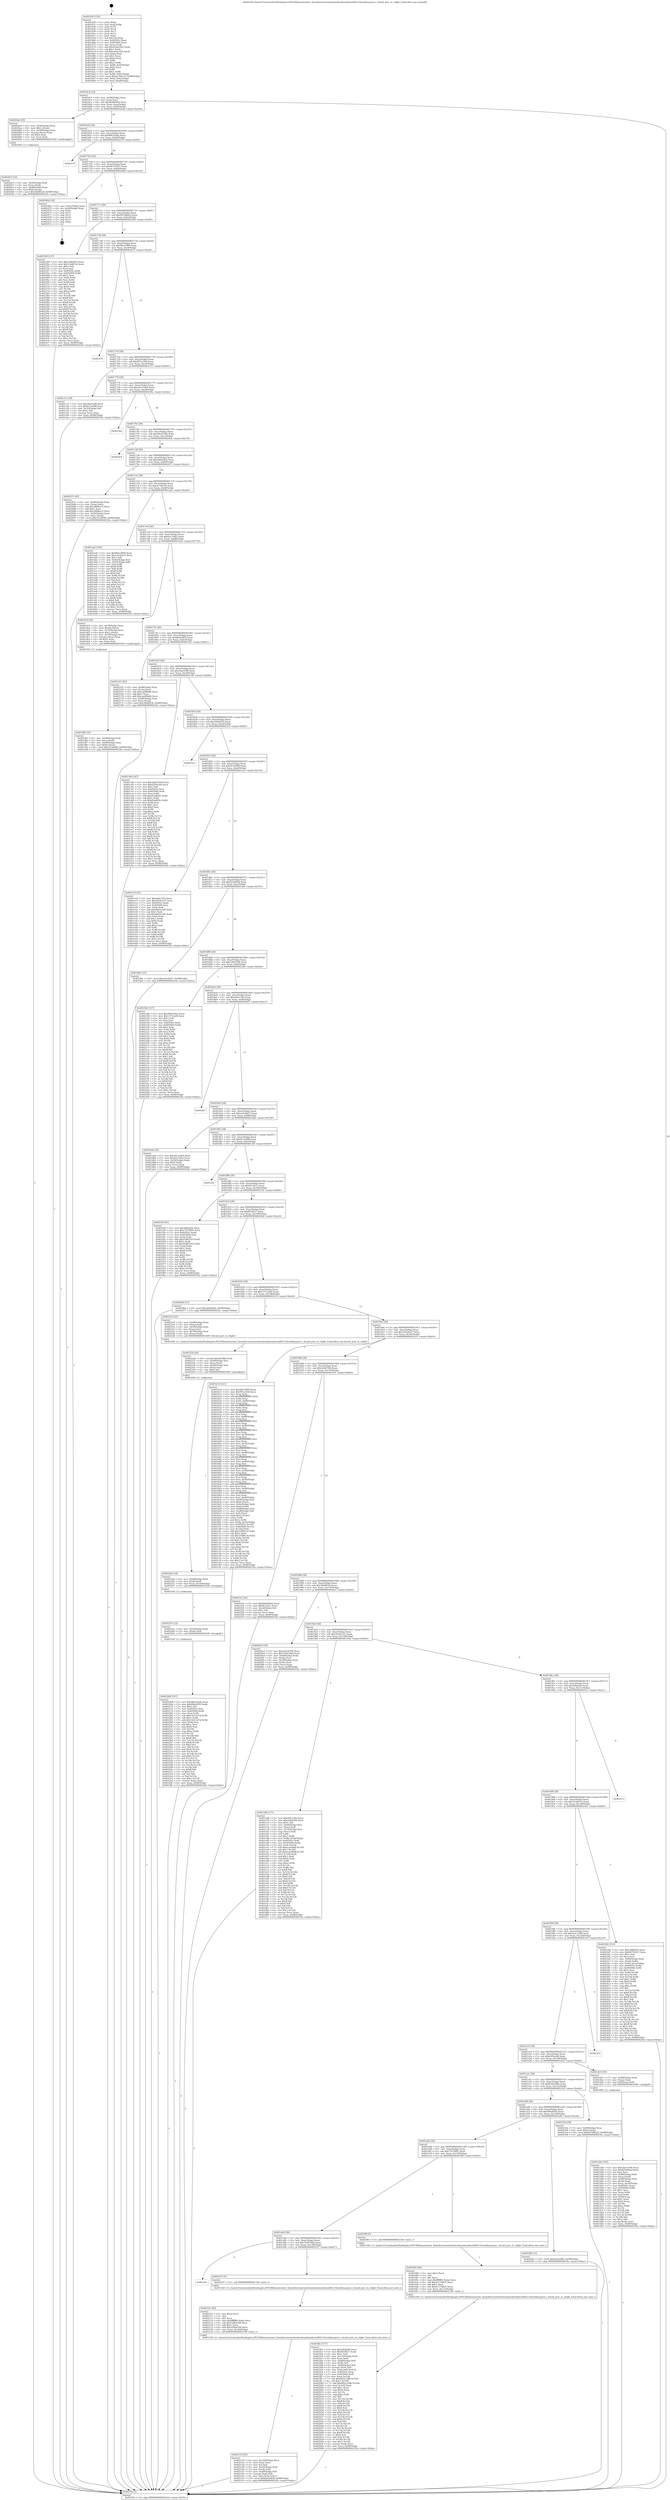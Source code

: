 digraph "0x401650" {
  label = "0x401650 (/mnt/c/Users/mathe/Desktop/tcc/POCII/binaries/extr_linuxdriversnetwirelessbroadcombrcm80211brcmfmacpcie.c_brcmf_pcie_rx_ctlpkt_Final-ollvm.out::main(0))"
  labelloc = "t"
  node[shape=record]

  Entry [label="",width=0.3,height=0.3,shape=circle,fillcolor=black,style=filled]
  "0x4016c4" [label="{
     0x4016c4 [32]\l
     | [instrs]\l
     &nbsp;&nbsp;0x4016c4 \<+6\>: mov -0x98(%rbp),%eax\l
     &nbsp;&nbsp;0x4016ca \<+2\>: mov %eax,%ecx\l
     &nbsp;&nbsp;0x4016cc \<+6\>: sub $0x8d4609e6,%ecx\l
     &nbsp;&nbsp;0x4016d2 \<+6\>: mov %eax,-0xac(%rbp)\l
     &nbsp;&nbsp;0x4016d8 \<+6\>: mov %ecx,-0xb0(%rbp)\l
     &nbsp;&nbsp;0x4016de \<+6\>: je 00000000004020a6 \<main+0xa56\>\l
  }"]
  "0x4020a6" [label="{
     0x4020a6 [29]\l
     | [instrs]\l
     &nbsp;&nbsp;0x4020a6 \<+4\>: mov -0x58(%rbp),%rax\l
     &nbsp;&nbsp;0x4020aa \<+6\>: movl $0x1,(%rax)\l
     &nbsp;&nbsp;0x4020b0 \<+4\>: mov -0x58(%rbp),%rax\l
     &nbsp;&nbsp;0x4020b4 \<+3\>: movslq (%rax),%rax\l
     &nbsp;&nbsp;0x4020b7 \<+4\>: shl $0x0,%rax\l
     &nbsp;&nbsp;0x4020bb \<+3\>: mov %rax,%rdi\l
     &nbsp;&nbsp;0x4020be \<+5\>: call 0000000000401050 \<malloc@plt\>\l
     | [calls]\l
     &nbsp;&nbsp;0x401050 \{1\} (unknown)\l
  }"]
  "0x4016e4" [label="{
     0x4016e4 [28]\l
     | [instrs]\l
     &nbsp;&nbsp;0x4016e4 \<+5\>: jmp 00000000004016e9 \<main+0x99\>\l
     &nbsp;&nbsp;0x4016e9 \<+6\>: mov -0xac(%rbp),%eax\l
     &nbsp;&nbsp;0x4016ef \<+5\>: sub $0x906326a6,%eax\l
     &nbsp;&nbsp;0x4016f4 \<+6\>: mov %eax,-0xb4(%rbp)\l
     &nbsp;&nbsp;0x4016fa \<+6\>: je 000000000040257f \<main+0xf2f\>\l
  }"]
  Exit [label="",width=0.3,height=0.3,shape=circle,fillcolor=black,style=filled,peripheries=2]
  "0x40257f" [label="{
     0x40257f\l
  }", style=dashed]
  "0x401700" [label="{
     0x401700 [28]\l
     | [instrs]\l
     &nbsp;&nbsp;0x401700 \<+5\>: jmp 0000000000401705 \<main+0xb5\>\l
     &nbsp;&nbsp;0x401705 \<+6\>: mov -0xac(%rbp),%eax\l
     &nbsp;&nbsp;0x40170b \<+5\>: sub $0x96735427,%eax\l
     &nbsp;&nbsp;0x401710 \<+6\>: mov %eax,-0xb8(%rbp)\l
     &nbsp;&nbsp;0x401716 \<+6\>: je 000000000040246d \<main+0xe1d\>\l
  }"]
  "0x402268" [label="{
     0x402268 [147]\l
     | [instrs]\l
     &nbsp;&nbsp;0x402268 \<+5\>: mov $0x906326a6,%eax\l
     &nbsp;&nbsp;0x40226d \<+5\>: mov $0x6fbe8295,%edx\l
     &nbsp;&nbsp;0x402272 \<+2\>: mov $0x1,%cl\l
     &nbsp;&nbsp;0x402274 \<+7\>: mov 0x40505c,%esi\l
     &nbsp;&nbsp;0x40227b \<+8\>: mov 0x405060,%r8d\l
     &nbsp;&nbsp;0x402283 \<+3\>: mov %esi,%r9d\l
     &nbsp;&nbsp;0x402286 \<+7\>: sub $0x19e51d7d,%r9d\l
     &nbsp;&nbsp;0x40228d \<+4\>: sub $0x1,%r9d\l
     &nbsp;&nbsp;0x402291 \<+7\>: add $0x19e51d7d,%r9d\l
     &nbsp;&nbsp;0x402298 \<+4\>: imul %r9d,%esi\l
     &nbsp;&nbsp;0x40229c \<+3\>: and $0x1,%esi\l
     &nbsp;&nbsp;0x40229f \<+3\>: cmp $0x0,%esi\l
     &nbsp;&nbsp;0x4022a2 \<+4\>: sete %r10b\l
     &nbsp;&nbsp;0x4022a6 \<+4\>: cmp $0xa,%r8d\l
     &nbsp;&nbsp;0x4022aa \<+4\>: setl %r11b\l
     &nbsp;&nbsp;0x4022ae \<+3\>: mov %r10b,%bl\l
     &nbsp;&nbsp;0x4022b1 \<+3\>: xor $0xff,%bl\l
     &nbsp;&nbsp;0x4022b4 \<+3\>: mov %r11b,%r14b\l
     &nbsp;&nbsp;0x4022b7 \<+4\>: xor $0xff,%r14b\l
     &nbsp;&nbsp;0x4022bb \<+3\>: xor $0x0,%cl\l
     &nbsp;&nbsp;0x4022be \<+3\>: mov %bl,%r15b\l
     &nbsp;&nbsp;0x4022c1 \<+4\>: and $0x0,%r15b\l
     &nbsp;&nbsp;0x4022c5 \<+3\>: and %cl,%r10b\l
     &nbsp;&nbsp;0x4022c8 \<+3\>: mov %r14b,%r12b\l
     &nbsp;&nbsp;0x4022cb \<+4\>: and $0x0,%r12b\l
     &nbsp;&nbsp;0x4022cf \<+3\>: and %cl,%r11b\l
     &nbsp;&nbsp;0x4022d2 \<+3\>: or %r10b,%r15b\l
     &nbsp;&nbsp;0x4022d5 \<+3\>: or %r11b,%r12b\l
     &nbsp;&nbsp;0x4022d8 \<+3\>: xor %r12b,%r15b\l
     &nbsp;&nbsp;0x4022db \<+3\>: or %r14b,%bl\l
     &nbsp;&nbsp;0x4022de \<+3\>: xor $0xff,%bl\l
     &nbsp;&nbsp;0x4022e1 \<+3\>: or $0x0,%cl\l
     &nbsp;&nbsp;0x4022e4 \<+2\>: and %cl,%bl\l
     &nbsp;&nbsp;0x4022e6 \<+3\>: or %bl,%r15b\l
     &nbsp;&nbsp;0x4022e9 \<+4\>: test $0x1,%r15b\l
     &nbsp;&nbsp;0x4022ed \<+3\>: cmovne %edx,%eax\l
     &nbsp;&nbsp;0x4022f0 \<+6\>: mov %eax,-0x98(%rbp)\l
     &nbsp;&nbsp;0x4022f6 \<+5\>: jmp 00000000004025fa \<main+0xfaa\>\l
  }"]
  "0x40246d" [label="{
     0x40246d [18]\l
     | [instrs]\l
     &nbsp;&nbsp;0x40246d \<+3\>: mov -0x2c(%rbp),%eax\l
     &nbsp;&nbsp;0x402470 \<+4\>: lea -0x28(%rbp),%rsp\l
     &nbsp;&nbsp;0x402474 \<+1\>: pop %rbx\l
     &nbsp;&nbsp;0x402475 \<+2\>: pop %r12\l
     &nbsp;&nbsp;0x402477 \<+2\>: pop %r13\l
     &nbsp;&nbsp;0x402479 \<+2\>: pop %r14\l
     &nbsp;&nbsp;0x40247b \<+2\>: pop %r15\l
     &nbsp;&nbsp;0x40247d \<+1\>: pop %rbp\l
     &nbsp;&nbsp;0x40247e \<+1\>: ret\l
  }"]
  "0x40171c" [label="{
     0x40171c [28]\l
     | [instrs]\l
     &nbsp;&nbsp;0x40171c \<+5\>: jmp 0000000000401721 \<main+0xd1\>\l
     &nbsp;&nbsp;0x401721 \<+6\>: mov -0xac(%rbp),%eax\l
     &nbsp;&nbsp;0x401727 \<+5\>: sub $0x997dbb2d,%eax\l
     &nbsp;&nbsp;0x40172c \<+6\>: mov %eax,-0xbc(%rbp)\l
     &nbsp;&nbsp;0x401732 \<+6\>: je 0000000000402349 \<main+0xcf9\>\l
  }"]
  "0x40225c" [label="{
     0x40225c [12]\l
     | [instrs]\l
     &nbsp;&nbsp;0x40225c \<+4\>: mov -0x50(%rbp),%rdi\l
     &nbsp;&nbsp;0x402260 \<+3\>: mov (%rdi),%rdi\l
     &nbsp;&nbsp;0x402263 \<+5\>: call 0000000000401030 \<free@plt\>\l
     | [calls]\l
     &nbsp;&nbsp;0x401030 \{1\} (unknown)\l
  }"]
  "0x402349" [label="{
     0x402349 [137]\l
     | [instrs]\l
     &nbsp;&nbsp;0x402349 \<+5\>: mov $0xc94b4f35,%eax\l
     &nbsp;&nbsp;0x40234e \<+5\>: mov $0x51ddf13e,%ecx\l
     &nbsp;&nbsp;0x402353 \<+2\>: mov $0x1,%dl\l
     &nbsp;&nbsp;0x402355 \<+2\>: xor %esi,%esi\l
     &nbsp;&nbsp;0x402357 \<+7\>: mov 0x40505c,%edi\l
     &nbsp;&nbsp;0x40235e \<+8\>: mov 0x405060,%r8d\l
     &nbsp;&nbsp;0x402366 \<+3\>: sub $0x1,%esi\l
     &nbsp;&nbsp;0x402369 \<+3\>: mov %edi,%r9d\l
     &nbsp;&nbsp;0x40236c \<+3\>: add %esi,%r9d\l
     &nbsp;&nbsp;0x40236f \<+4\>: imul %r9d,%edi\l
     &nbsp;&nbsp;0x402373 \<+3\>: and $0x1,%edi\l
     &nbsp;&nbsp;0x402376 \<+3\>: cmp $0x0,%edi\l
     &nbsp;&nbsp;0x402379 \<+4\>: sete %r10b\l
     &nbsp;&nbsp;0x40237d \<+4\>: cmp $0xa,%r8d\l
     &nbsp;&nbsp;0x402381 \<+4\>: setl %r11b\l
     &nbsp;&nbsp;0x402385 \<+3\>: mov %r10b,%bl\l
     &nbsp;&nbsp;0x402388 \<+3\>: xor $0xff,%bl\l
     &nbsp;&nbsp;0x40238b \<+3\>: mov %r11b,%r14b\l
     &nbsp;&nbsp;0x40238e \<+4\>: xor $0xff,%r14b\l
     &nbsp;&nbsp;0x402392 \<+3\>: xor $0x1,%dl\l
     &nbsp;&nbsp;0x402395 \<+3\>: mov %bl,%r15b\l
     &nbsp;&nbsp;0x402398 \<+4\>: and $0xff,%r15b\l
     &nbsp;&nbsp;0x40239c \<+3\>: and %dl,%r10b\l
     &nbsp;&nbsp;0x40239f \<+3\>: mov %r14b,%r12b\l
     &nbsp;&nbsp;0x4023a2 \<+4\>: and $0xff,%r12b\l
     &nbsp;&nbsp;0x4023a6 \<+3\>: and %dl,%r11b\l
     &nbsp;&nbsp;0x4023a9 \<+3\>: or %r10b,%r15b\l
     &nbsp;&nbsp;0x4023ac \<+3\>: or %r11b,%r12b\l
     &nbsp;&nbsp;0x4023af \<+3\>: xor %r12b,%r15b\l
     &nbsp;&nbsp;0x4023b2 \<+3\>: or %r14b,%bl\l
     &nbsp;&nbsp;0x4023b5 \<+3\>: xor $0xff,%bl\l
     &nbsp;&nbsp;0x4023b8 \<+3\>: or $0x1,%dl\l
     &nbsp;&nbsp;0x4023bb \<+2\>: and %dl,%bl\l
     &nbsp;&nbsp;0x4023bd \<+3\>: or %bl,%r15b\l
     &nbsp;&nbsp;0x4023c0 \<+4\>: test $0x1,%r15b\l
     &nbsp;&nbsp;0x4023c4 \<+3\>: cmovne %ecx,%eax\l
     &nbsp;&nbsp;0x4023c7 \<+6\>: mov %eax,-0x98(%rbp)\l
     &nbsp;&nbsp;0x4023cd \<+5\>: jmp 00000000004025fa \<main+0xfaa\>\l
  }"]
  "0x401738" [label="{
     0x401738 [28]\l
     | [instrs]\l
     &nbsp;&nbsp;0x401738 \<+5\>: jmp 000000000040173d \<main+0xed\>\l
     &nbsp;&nbsp;0x40173d \<+6\>: mov -0xac(%rbp),%eax\l
     &nbsp;&nbsp;0x401743 \<+5\>: sub $0x9be10f09,%eax\l
     &nbsp;&nbsp;0x401748 \<+6\>: mov %eax,-0xc0(%rbp)\l
     &nbsp;&nbsp;0x40174e \<+6\>: je 000000000040247f \<main+0xe2f\>\l
  }"]
  "0x40224a" [label="{
     0x40224a [18]\l
     | [instrs]\l
     &nbsp;&nbsp;0x40224a \<+4\>: mov -0x68(%rbp),%rdi\l
     &nbsp;&nbsp;0x40224e \<+3\>: mov (%rdi),%rdi\l
     &nbsp;&nbsp;0x402251 \<+6\>: mov %eax,-0x144(%rbp)\l
     &nbsp;&nbsp;0x402257 \<+5\>: call 0000000000401030 \<free@plt\>\l
     | [calls]\l
     &nbsp;&nbsp;0x401030 \{1\} (unknown)\l
  }"]
  "0x40247f" [label="{
     0x40247f\l
  }", style=dashed]
  "0x401754" [label="{
     0x401754 [28]\l
     | [instrs]\l
     &nbsp;&nbsp;0x401754 \<+5\>: jmp 0000000000401759 \<main+0x109\>\l
     &nbsp;&nbsp;0x401759 \<+6\>: mov -0xac(%rbp),%eax\l
     &nbsp;&nbsp;0x40175f \<+5\>: sub $0x9f7ac594,%eax\l
     &nbsp;&nbsp;0x401764 \<+6\>: mov %eax,-0xc4(%rbp)\l
     &nbsp;&nbsp;0x40176a \<+6\>: je 0000000000401c51 \<main+0x601\>\l
  }"]
  "0x40222d" [label="{
     0x40222d [29]\l
     | [instrs]\l
     &nbsp;&nbsp;0x40222d \<+10\>: movabs $0x4030b6,%rdi\l
     &nbsp;&nbsp;0x402237 \<+4\>: mov -0x40(%rbp),%rsi\l
     &nbsp;&nbsp;0x40223b \<+2\>: mov %eax,(%rsi)\l
     &nbsp;&nbsp;0x40223d \<+4\>: mov -0x40(%rbp),%rsi\l
     &nbsp;&nbsp;0x402241 \<+2\>: mov (%rsi),%esi\l
     &nbsp;&nbsp;0x402243 \<+2\>: mov $0x0,%al\l
     &nbsp;&nbsp;0x402245 \<+5\>: call 0000000000401040 \<printf@plt\>\l
     | [calls]\l
     &nbsp;&nbsp;0x401040 \{1\} (unknown)\l
  }"]
  "0x401c51" [label="{
     0x401c51 [30]\l
     | [instrs]\l
     &nbsp;&nbsp;0x401c51 \<+5\>: mov $0xc8ae52f8,%eax\l
     &nbsp;&nbsp;0x401c56 \<+5\>: mov $0xfcc3c098,%ecx\l
     &nbsp;&nbsp;0x401c5b \<+3\>: mov -0x35(%rbp),%dl\l
     &nbsp;&nbsp;0x401c5e \<+3\>: test $0x1,%dl\l
     &nbsp;&nbsp;0x401c61 \<+3\>: cmovne %ecx,%eax\l
     &nbsp;&nbsp;0x401c64 \<+6\>: mov %eax,-0x98(%rbp)\l
     &nbsp;&nbsp;0x401c6a \<+5\>: jmp 00000000004025fa \<main+0xfaa\>\l
  }"]
  "0x401770" [label="{
     0x401770 [28]\l
     | [instrs]\l
     &nbsp;&nbsp;0x401770 \<+5\>: jmp 0000000000401775 \<main+0x125\>\l
     &nbsp;&nbsp;0x401775 \<+6\>: mov -0xac(%rbp),%eax\l
     &nbsp;&nbsp;0x40177b \<+5\>: sub $0xa61e2de9,%eax\l
     &nbsp;&nbsp;0x401780 \<+6\>: mov %eax,-0xc8(%rbp)\l
     &nbsp;&nbsp;0x401786 \<+6\>: je 000000000040230a \<main+0xcba\>\l
  }"]
  "0x402134" [label="{
     0x402134 [45]\l
     | [instrs]\l
     &nbsp;&nbsp;0x402134 \<+6\>: mov -0x140(%rbp),%ecx\l
     &nbsp;&nbsp;0x40213a \<+3\>: imul %eax,%ecx\l
     &nbsp;&nbsp;0x40213d \<+3\>: mov %cl,%sil\l
     &nbsp;&nbsp;0x402140 \<+4\>: mov -0x50(%rbp),%rdi\l
     &nbsp;&nbsp;0x402144 \<+3\>: mov (%rdi),%rdi\l
     &nbsp;&nbsp;0x402147 \<+4\>: mov -0x48(%rbp),%r8\l
     &nbsp;&nbsp;0x40214b \<+3\>: movslq (%r8),%r8\l
     &nbsp;&nbsp;0x40214e \<+4\>: mov %sil,(%rdi,%r8,1)\l
     &nbsp;&nbsp;0x402152 \<+10\>: movl $0xbb42d65f,-0x98(%rbp)\l
     &nbsp;&nbsp;0x40215c \<+5\>: jmp 00000000004025fa \<main+0xfaa\>\l
  }"]
  "0x40230a" [label="{
     0x40230a\l
  }", style=dashed]
  "0x40178c" [label="{
     0x40178c [28]\l
     | [instrs]\l
     &nbsp;&nbsp;0x40178c \<+5\>: jmp 0000000000401791 \<main+0x141\>\l
     &nbsp;&nbsp;0x401791 \<+6\>: mov -0xac(%rbp),%eax\l
     &nbsp;&nbsp;0x401797 \<+5\>: sub $0xa9a55360,%eax\l
     &nbsp;&nbsp;0x40179c \<+6\>: mov %eax,-0xcc(%rbp)\l
     &nbsp;&nbsp;0x4017a2 \<+6\>: je 00000000004024c4 \<main+0xe74\>\l
  }"]
  "0x40210c" [label="{
     0x40210c [40]\l
     | [instrs]\l
     &nbsp;&nbsp;0x40210c \<+5\>: mov $0x2,%ecx\l
     &nbsp;&nbsp;0x402111 \<+1\>: cltd\l
     &nbsp;&nbsp;0x402112 \<+2\>: idiv %ecx\l
     &nbsp;&nbsp;0x402114 \<+6\>: imul $0xfffffffe,%edx,%ecx\l
     &nbsp;&nbsp;0x40211a \<+6\>: sub $0x520bd198,%ecx\l
     &nbsp;&nbsp;0x402120 \<+3\>: add $0x1,%ecx\l
     &nbsp;&nbsp;0x402123 \<+6\>: add $0x520bd198,%ecx\l
     &nbsp;&nbsp;0x402129 \<+6\>: mov %ecx,-0x140(%rbp)\l
     &nbsp;&nbsp;0x40212f \<+5\>: call 0000000000401160 \<next_i\>\l
     | [calls]\l
     &nbsp;&nbsp;0x401160 \{1\} (/mnt/c/Users/mathe/Desktop/tcc/POCII/binaries/extr_linuxdriversnetwirelessbroadcombrcm80211brcmfmacpcie.c_brcmf_pcie_rx_ctlpkt_Final-ollvm.out::next_i)\l
  }"]
  "0x4024c4" [label="{
     0x4024c4\l
  }", style=dashed]
  "0x4017a8" [label="{
     0x4017a8 [28]\l
     | [instrs]\l
     &nbsp;&nbsp;0x4017a8 \<+5\>: jmp 00000000004017ad \<main+0x15d\>\l
     &nbsp;&nbsp;0x4017ad \<+6\>: mov -0xac(%rbp),%eax\l
     &nbsp;&nbsp;0x4017b3 \<+5\>: sub $0xab6d3dc6,%eax\l
     &nbsp;&nbsp;0x4017b8 \<+6\>: mov %eax,-0xd0(%rbp)\l
     &nbsp;&nbsp;0x4017be \<+6\>: je 000000000040207c \<main+0xa2c\>\l
  }"]
  "0x401a9c" [label="{
     0x401a9c\l
  }", style=dashed]
  "0x40207c" [label="{
     0x40207c [42]\l
     | [instrs]\l
     &nbsp;&nbsp;0x40207c \<+4\>: mov -0x60(%rbp),%rax\l
     &nbsp;&nbsp;0x402080 \<+2\>: mov (%rax),%ecx\l
     &nbsp;&nbsp;0x402082 \<+6\>: sub $0x3f68bcc5,%ecx\l
     &nbsp;&nbsp;0x402088 \<+3\>: add $0x1,%ecx\l
     &nbsp;&nbsp;0x40208b \<+6\>: add $0x3f68bcc5,%ecx\l
     &nbsp;&nbsp;0x402091 \<+4\>: mov -0x60(%rbp),%rax\l
     &nbsp;&nbsp;0x402095 \<+2\>: mov %ecx,(%rax)\l
     &nbsp;&nbsp;0x402097 \<+10\>: movl $0xcf7a4008,-0x98(%rbp)\l
     &nbsp;&nbsp;0x4020a1 \<+5\>: jmp 00000000004025fa \<main+0xfaa\>\l
  }"]
  "0x4017c4" [label="{
     0x4017c4 [28]\l
     | [instrs]\l
     &nbsp;&nbsp;0x4017c4 \<+5\>: jmp 00000000004017c9 \<main+0x179\>\l
     &nbsp;&nbsp;0x4017c9 \<+6\>: mov -0xac(%rbp),%eax\l
     &nbsp;&nbsp;0x4017cf \<+5\>: sub $0xae76bc1b,%eax\l
     &nbsp;&nbsp;0x4017d4 \<+6\>: mov %eax,-0xd4(%rbp)\l
     &nbsp;&nbsp;0x4017da \<+6\>: je 0000000000401aa6 \<main+0x456\>\l
  }"]
  "0x402107" [label="{
     0x402107 [5]\l
     | [instrs]\l
     &nbsp;&nbsp;0x402107 \<+5\>: call 0000000000401160 \<next_i\>\l
     | [calls]\l
     &nbsp;&nbsp;0x401160 \{1\} (/mnt/c/Users/mathe/Desktop/tcc/POCII/binaries/extr_linuxdriversnetwirelessbroadcombrcm80211brcmfmacpcie.c_brcmf_pcie_rx_ctlpkt_Final-ollvm.out::next_i)\l
  }"]
  "0x401aa6" [label="{
     0x401aa6 [106]\l
     | [instrs]\l
     &nbsp;&nbsp;0x401aa6 \<+5\>: mov $0x9be10f09,%eax\l
     &nbsp;&nbsp;0x401aab \<+5\>: mov $0x14220a37,%ecx\l
     &nbsp;&nbsp;0x401ab0 \<+2\>: mov $0x1,%dl\l
     &nbsp;&nbsp;0x401ab2 \<+7\>: mov -0x92(%rbp),%sil\l
     &nbsp;&nbsp;0x401ab9 \<+7\>: mov -0x91(%rbp),%dil\l
     &nbsp;&nbsp;0x401ac0 \<+3\>: mov %sil,%r8b\l
     &nbsp;&nbsp;0x401ac3 \<+4\>: xor $0xff,%r8b\l
     &nbsp;&nbsp;0x401ac7 \<+3\>: mov %dil,%r9b\l
     &nbsp;&nbsp;0x401aca \<+4\>: xor $0xff,%r9b\l
     &nbsp;&nbsp;0x401ace \<+3\>: xor $0x0,%dl\l
     &nbsp;&nbsp;0x401ad1 \<+3\>: mov %r8b,%r10b\l
     &nbsp;&nbsp;0x401ad4 \<+4\>: and $0x0,%r10b\l
     &nbsp;&nbsp;0x401ad8 \<+3\>: and %dl,%sil\l
     &nbsp;&nbsp;0x401adb \<+3\>: mov %r9b,%r11b\l
     &nbsp;&nbsp;0x401ade \<+4\>: and $0x0,%r11b\l
     &nbsp;&nbsp;0x401ae2 \<+3\>: and %dl,%dil\l
     &nbsp;&nbsp;0x401ae5 \<+3\>: or %sil,%r10b\l
     &nbsp;&nbsp;0x401ae8 \<+3\>: or %dil,%r11b\l
     &nbsp;&nbsp;0x401aeb \<+3\>: xor %r11b,%r10b\l
     &nbsp;&nbsp;0x401aee \<+3\>: or %r9b,%r8b\l
     &nbsp;&nbsp;0x401af1 \<+4\>: xor $0xff,%r8b\l
     &nbsp;&nbsp;0x401af5 \<+3\>: or $0x0,%dl\l
     &nbsp;&nbsp;0x401af8 \<+3\>: and %dl,%r8b\l
     &nbsp;&nbsp;0x401afb \<+3\>: or %r8b,%r10b\l
     &nbsp;&nbsp;0x401afe \<+4\>: test $0x1,%r10b\l
     &nbsp;&nbsp;0x401b02 \<+3\>: cmovne %ecx,%eax\l
     &nbsp;&nbsp;0x401b05 \<+6\>: mov %eax,-0x98(%rbp)\l
     &nbsp;&nbsp;0x401b0b \<+5\>: jmp 00000000004025fa \<main+0xfaa\>\l
  }"]
  "0x4017e0" [label="{
     0x4017e0 [28]\l
     | [instrs]\l
     &nbsp;&nbsp;0x4017e0 \<+5\>: jmp 00000000004017e5 \<main+0x195\>\l
     &nbsp;&nbsp;0x4017e5 \<+6\>: mov -0xac(%rbp),%eax\l
     &nbsp;&nbsp;0x4017eb \<+5\>: sub $0xbac7efb2,%eax\l
     &nbsp;&nbsp;0x4017f0 \<+6\>: mov %eax,-0xd8(%rbp)\l
     &nbsp;&nbsp;0x4017f6 \<+6\>: je 0000000000401dc9 \<main+0x779\>\l
  }"]
  "0x4025fa" [label="{
     0x4025fa [5]\l
     | [instrs]\l
     &nbsp;&nbsp;0x4025fa \<+5\>: jmp 00000000004016c4 \<main+0x74\>\l
  }"]
  "0x401650" [label="{
     0x401650 [116]\l
     | [instrs]\l
     &nbsp;&nbsp;0x401650 \<+1\>: push %rbp\l
     &nbsp;&nbsp;0x401651 \<+3\>: mov %rsp,%rbp\l
     &nbsp;&nbsp;0x401654 \<+2\>: push %r15\l
     &nbsp;&nbsp;0x401656 \<+2\>: push %r14\l
     &nbsp;&nbsp;0x401658 \<+2\>: push %r13\l
     &nbsp;&nbsp;0x40165a \<+2\>: push %r12\l
     &nbsp;&nbsp;0x40165c \<+1\>: push %rbx\l
     &nbsp;&nbsp;0x40165d \<+7\>: sub $0x158,%rsp\l
     &nbsp;&nbsp;0x401664 \<+7\>: mov 0x40505c,%eax\l
     &nbsp;&nbsp;0x40166b \<+7\>: mov 0x405060,%ecx\l
     &nbsp;&nbsp;0x401672 \<+2\>: mov %eax,%edx\l
     &nbsp;&nbsp;0x401674 \<+6\>: add $0xa56ae5b5,%edx\l
     &nbsp;&nbsp;0x40167a \<+3\>: sub $0x1,%edx\l
     &nbsp;&nbsp;0x40167d \<+6\>: sub $0xa56ae5b5,%edx\l
     &nbsp;&nbsp;0x401683 \<+3\>: imul %edx,%eax\l
     &nbsp;&nbsp;0x401686 \<+3\>: and $0x1,%eax\l
     &nbsp;&nbsp;0x401689 \<+3\>: cmp $0x0,%eax\l
     &nbsp;&nbsp;0x40168c \<+4\>: sete %r8b\l
     &nbsp;&nbsp;0x401690 \<+4\>: and $0x1,%r8b\l
     &nbsp;&nbsp;0x401694 \<+7\>: mov %r8b,-0x92(%rbp)\l
     &nbsp;&nbsp;0x40169b \<+3\>: cmp $0xa,%ecx\l
     &nbsp;&nbsp;0x40169e \<+4\>: setl %r8b\l
     &nbsp;&nbsp;0x4016a2 \<+4\>: and $0x1,%r8b\l
     &nbsp;&nbsp;0x4016a6 \<+7\>: mov %r8b,-0x91(%rbp)\l
     &nbsp;&nbsp;0x4016ad \<+10\>: movl $0xae76bc1b,-0x98(%rbp)\l
     &nbsp;&nbsp;0x4016b7 \<+6\>: mov %edi,-0x9c(%rbp)\l
     &nbsp;&nbsp;0x4016bd \<+7\>: mov %rsi,-0xa8(%rbp)\l
  }"]
  "0x4020c3" [label="{
     0x4020c3 [32]\l
     | [instrs]\l
     &nbsp;&nbsp;0x4020c3 \<+4\>: mov -0x50(%rbp),%rdi\l
     &nbsp;&nbsp;0x4020c7 \<+3\>: mov %rax,(%rdi)\l
     &nbsp;&nbsp;0x4020ca \<+4\>: mov -0x48(%rbp),%rax\l
     &nbsp;&nbsp;0x4020ce \<+6\>: movl $0x0,(%rax)\l
     &nbsp;&nbsp;0x4020d4 \<+10\>: movl $0x3bb8f22b,-0x98(%rbp)\l
     &nbsp;&nbsp;0x4020de \<+5\>: jmp 00000000004025fa \<main+0xfaa\>\l
  }"]
  "0x401dc9" [label="{
     0x401dc9 [39]\l
     | [instrs]\l
     &nbsp;&nbsp;0x401dc9 \<+4\>: mov -0x78(%rbp),%rax\l
     &nbsp;&nbsp;0x401dcd \<+6\>: movl $0x64,(%rax)\l
     &nbsp;&nbsp;0x401dd3 \<+4\>: mov -0x70(%rbp),%rax\l
     &nbsp;&nbsp;0x401dd7 \<+6\>: movl $0x1,(%rax)\l
     &nbsp;&nbsp;0x401ddd \<+4\>: mov -0x70(%rbp),%rax\l
     &nbsp;&nbsp;0x401de1 \<+3\>: movslq (%rax),%rax\l
     &nbsp;&nbsp;0x401de4 \<+4\>: shl $0x2,%rax\l
     &nbsp;&nbsp;0x401de8 \<+3\>: mov %rax,%rdi\l
     &nbsp;&nbsp;0x401deb \<+5\>: call 0000000000401050 \<malloc@plt\>\l
     | [calls]\l
     &nbsp;&nbsp;0x401050 \{1\} (unknown)\l
  }"]
  "0x4017fc" [label="{
     0x4017fc [28]\l
     | [instrs]\l
     &nbsp;&nbsp;0x4017fc \<+5\>: jmp 0000000000401801 \<main+0x1b1\>\l
     &nbsp;&nbsp;0x401801 \<+6\>: mov -0xac(%rbp),%eax\l
     &nbsp;&nbsp;0x401807 \<+5\>: sub $0xbb42d65f,%eax\l
     &nbsp;&nbsp;0x40180c \<+6\>: mov %eax,-0xdc(%rbp)\l
     &nbsp;&nbsp;0x401812 \<+6\>: je 0000000000402161 \<main+0xb11\>\l
  }"]
  "0x401fbc" [label="{
     0x401fbc [177]\l
     | [instrs]\l
     &nbsp;&nbsp;0x401fbc \<+5\>: mov $0x3dfafa2b,%ecx\l
     &nbsp;&nbsp;0x401fc1 \<+5\>: mov $0xf616627,%edx\l
     &nbsp;&nbsp;0x401fc6 \<+3\>: mov $0x1,%sil\l
     &nbsp;&nbsp;0x401fc9 \<+6\>: mov -0x13c(%rbp),%edi\l
     &nbsp;&nbsp;0x401fcf \<+3\>: imul %eax,%edi\l
     &nbsp;&nbsp;0x401fd2 \<+4\>: mov -0x68(%rbp),%r8\l
     &nbsp;&nbsp;0x401fd6 \<+3\>: mov (%r8),%r8\l
     &nbsp;&nbsp;0x401fd9 \<+4\>: mov -0x60(%rbp),%r9\l
     &nbsp;&nbsp;0x401fdd \<+3\>: movslq (%r9),%r9\l
     &nbsp;&nbsp;0x401fe0 \<+4\>: mov %edi,(%r8,%r9,4)\l
     &nbsp;&nbsp;0x401fe4 \<+7\>: mov 0x40505c,%eax\l
     &nbsp;&nbsp;0x401feb \<+7\>: mov 0x405060,%edi\l
     &nbsp;&nbsp;0x401ff2 \<+3\>: mov %eax,%r10d\l
     &nbsp;&nbsp;0x401ff5 \<+7\>: sub $0x682a128b,%r10d\l
     &nbsp;&nbsp;0x401ffc \<+4\>: sub $0x1,%r10d\l
     &nbsp;&nbsp;0x402000 \<+7\>: add $0x682a128b,%r10d\l
     &nbsp;&nbsp;0x402007 \<+4\>: imul %r10d,%eax\l
     &nbsp;&nbsp;0x40200b \<+3\>: and $0x1,%eax\l
     &nbsp;&nbsp;0x40200e \<+3\>: cmp $0x0,%eax\l
     &nbsp;&nbsp;0x402011 \<+4\>: sete %r11b\l
     &nbsp;&nbsp;0x402015 \<+3\>: cmp $0xa,%edi\l
     &nbsp;&nbsp;0x402018 \<+3\>: setl %bl\l
     &nbsp;&nbsp;0x40201b \<+3\>: mov %r11b,%r14b\l
     &nbsp;&nbsp;0x40201e \<+4\>: xor $0xff,%r14b\l
     &nbsp;&nbsp;0x402022 \<+3\>: mov %bl,%r15b\l
     &nbsp;&nbsp;0x402025 \<+4\>: xor $0xff,%r15b\l
     &nbsp;&nbsp;0x402029 \<+4\>: xor $0x0,%sil\l
     &nbsp;&nbsp;0x40202d \<+3\>: mov %r14b,%r12b\l
     &nbsp;&nbsp;0x402030 \<+4\>: and $0x0,%r12b\l
     &nbsp;&nbsp;0x402034 \<+3\>: and %sil,%r11b\l
     &nbsp;&nbsp;0x402037 \<+3\>: mov %r15b,%r13b\l
     &nbsp;&nbsp;0x40203a \<+4\>: and $0x0,%r13b\l
     &nbsp;&nbsp;0x40203e \<+3\>: and %sil,%bl\l
     &nbsp;&nbsp;0x402041 \<+3\>: or %r11b,%r12b\l
     &nbsp;&nbsp;0x402044 \<+3\>: or %bl,%r13b\l
     &nbsp;&nbsp;0x402047 \<+3\>: xor %r13b,%r12b\l
     &nbsp;&nbsp;0x40204a \<+3\>: or %r15b,%r14b\l
     &nbsp;&nbsp;0x40204d \<+4\>: xor $0xff,%r14b\l
     &nbsp;&nbsp;0x402051 \<+4\>: or $0x0,%sil\l
     &nbsp;&nbsp;0x402055 \<+3\>: and %sil,%r14b\l
     &nbsp;&nbsp;0x402058 \<+3\>: or %r14b,%r12b\l
     &nbsp;&nbsp;0x40205b \<+4\>: test $0x1,%r12b\l
     &nbsp;&nbsp;0x40205f \<+3\>: cmovne %edx,%ecx\l
     &nbsp;&nbsp;0x402062 \<+6\>: mov %ecx,-0x98(%rbp)\l
     &nbsp;&nbsp;0x402068 \<+5\>: jmp 00000000004025fa \<main+0xfaa\>\l
  }"]
  "0x402161" [label="{
     0x402161 [42]\l
     | [instrs]\l
     &nbsp;&nbsp;0x402161 \<+4\>: mov -0x48(%rbp),%rax\l
     &nbsp;&nbsp;0x402165 \<+2\>: mov (%rax),%ecx\l
     &nbsp;&nbsp;0x402167 \<+6\>: sub $0xcae886d8,%ecx\l
     &nbsp;&nbsp;0x40216d \<+3\>: add $0x1,%ecx\l
     &nbsp;&nbsp;0x402170 \<+6\>: add $0xcae886d8,%ecx\l
     &nbsp;&nbsp;0x402176 \<+4\>: mov -0x48(%rbp),%rax\l
     &nbsp;&nbsp;0x40217a \<+2\>: mov %ecx,(%rax)\l
     &nbsp;&nbsp;0x40217c \<+10\>: movl $0x3bb8f22b,-0x98(%rbp)\l
     &nbsp;&nbsp;0x402186 \<+5\>: jmp 00000000004025fa \<main+0xfaa\>\l
  }"]
  "0x401818" [label="{
     0x401818 [28]\l
     | [instrs]\l
     &nbsp;&nbsp;0x401818 \<+5\>: jmp 000000000040181d \<main+0x1cd\>\l
     &nbsp;&nbsp;0x40181d \<+6\>: mov -0xac(%rbp),%eax\l
     &nbsp;&nbsp;0x401823 \<+5\>: sub $0xc8ae52f8,%eax\l
     &nbsp;&nbsp;0x401828 \<+6\>: mov %eax,-0xe0(%rbp)\l
     &nbsp;&nbsp;0x40182e \<+6\>: je 0000000000401c90 \<main+0x640\>\l
  }"]
  "0x401f94" [label="{
     0x401f94 [40]\l
     | [instrs]\l
     &nbsp;&nbsp;0x401f94 \<+5\>: mov $0x2,%ecx\l
     &nbsp;&nbsp;0x401f99 \<+1\>: cltd\l
     &nbsp;&nbsp;0x401f9a \<+2\>: idiv %ecx\l
     &nbsp;&nbsp;0x401f9c \<+6\>: imul $0xfffffffe,%edx,%ecx\l
     &nbsp;&nbsp;0x401fa2 \<+6\>: add $0x4117b835,%ecx\l
     &nbsp;&nbsp;0x401fa8 \<+3\>: add $0x1,%ecx\l
     &nbsp;&nbsp;0x401fab \<+6\>: sub $0x4117b835,%ecx\l
     &nbsp;&nbsp;0x401fb1 \<+6\>: mov %ecx,-0x13c(%rbp)\l
     &nbsp;&nbsp;0x401fb7 \<+5\>: call 0000000000401160 \<next_i\>\l
     | [calls]\l
     &nbsp;&nbsp;0x401160 \{1\} (/mnt/c/Users/mathe/Desktop/tcc/POCII/binaries/extr_linuxdriversnetwirelessbroadcombrcm80211brcmfmacpcie.c_brcmf_pcie_rx_ctlpkt_Final-ollvm.out::next_i)\l
  }"]
  "0x401c90" [label="{
     0x401c90 [147]\l
     | [instrs]\l
     &nbsp;&nbsp;0x401c90 \<+5\>: mov $0xa9a55360,%eax\l
     &nbsp;&nbsp;0x401c95 \<+5\>: mov $0x62f5acb4,%ecx\l
     &nbsp;&nbsp;0x401c9a \<+2\>: mov $0x1,%dl\l
     &nbsp;&nbsp;0x401c9c \<+7\>: mov 0x40505c,%esi\l
     &nbsp;&nbsp;0x401ca3 \<+7\>: mov 0x405060,%edi\l
     &nbsp;&nbsp;0x401caa \<+3\>: mov %esi,%r8d\l
     &nbsp;&nbsp;0x401cad \<+7\>: add $0xd3ed83fc,%r8d\l
     &nbsp;&nbsp;0x401cb4 \<+4\>: sub $0x1,%r8d\l
     &nbsp;&nbsp;0x401cb8 \<+7\>: sub $0xd3ed83fc,%r8d\l
     &nbsp;&nbsp;0x401cbf \<+4\>: imul %r8d,%esi\l
     &nbsp;&nbsp;0x401cc3 \<+3\>: and $0x1,%esi\l
     &nbsp;&nbsp;0x401cc6 \<+3\>: cmp $0x0,%esi\l
     &nbsp;&nbsp;0x401cc9 \<+4\>: sete %r9b\l
     &nbsp;&nbsp;0x401ccd \<+3\>: cmp $0xa,%edi\l
     &nbsp;&nbsp;0x401cd0 \<+4\>: setl %r10b\l
     &nbsp;&nbsp;0x401cd4 \<+3\>: mov %r9b,%r11b\l
     &nbsp;&nbsp;0x401cd7 \<+4\>: xor $0xff,%r11b\l
     &nbsp;&nbsp;0x401cdb \<+3\>: mov %r10b,%bl\l
     &nbsp;&nbsp;0x401cde \<+3\>: xor $0xff,%bl\l
     &nbsp;&nbsp;0x401ce1 \<+3\>: xor $0x1,%dl\l
     &nbsp;&nbsp;0x401ce4 \<+3\>: mov %r11b,%r14b\l
     &nbsp;&nbsp;0x401ce7 \<+4\>: and $0xff,%r14b\l
     &nbsp;&nbsp;0x401ceb \<+3\>: and %dl,%r9b\l
     &nbsp;&nbsp;0x401cee \<+3\>: mov %bl,%r15b\l
     &nbsp;&nbsp;0x401cf1 \<+4\>: and $0xff,%r15b\l
     &nbsp;&nbsp;0x401cf5 \<+3\>: and %dl,%r10b\l
     &nbsp;&nbsp;0x401cf8 \<+3\>: or %r9b,%r14b\l
     &nbsp;&nbsp;0x401cfb \<+3\>: or %r10b,%r15b\l
     &nbsp;&nbsp;0x401cfe \<+3\>: xor %r15b,%r14b\l
     &nbsp;&nbsp;0x401d01 \<+3\>: or %bl,%r11b\l
     &nbsp;&nbsp;0x401d04 \<+4\>: xor $0xff,%r11b\l
     &nbsp;&nbsp;0x401d08 \<+3\>: or $0x1,%dl\l
     &nbsp;&nbsp;0x401d0b \<+3\>: and %dl,%r11b\l
     &nbsp;&nbsp;0x401d0e \<+3\>: or %r11b,%r14b\l
     &nbsp;&nbsp;0x401d11 \<+4\>: test $0x1,%r14b\l
     &nbsp;&nbsp;0x401d15 \<+3\>: cmovne %ecx,%eax\l
     &nbsp;&nbsp;0x401d18 \<+6\>: mov %eax,-0x98(%rbp)\l
     &nbsp;&nbsp;0x401d1e \<+5\>: jmp 00000000004025fa \<main+0xfaa\>\l
  }"]
  "0x401834" [label="{
     0x401834 [28]\l
     | [instrs]\l
     &nbsp;&nbsp;0x401834 \<+5\>: jmp 0000000000401839 \<main+0x1e9\>\l
     &nbsp;&nbsp;0x401839 \<+6\>: mov -0xac(%rbp),%eax\l
     &nbsp;&nbsp;0x40183f \<+5\>: sub $0xc94b4f35,%eax\l
     &nbsp;&nbsp;0x401844 \<+6\>: mov %eax,-0xe4(%rbp)\l
     &nbsp;&nbsp;0x40184a \<+6\>: je 00000000004025e2 \<main+0xf92\>\l
  }"]
  "0x401a80" [label="{
     0x401a80 [28]\l
     | [instrs]\l
     &nbsp;&nbsp;0x401a80 \<+5\>: jmp 0000000000401a85 \<main+0x435\>\l
     &nbsp;&nbsp;0x401a85 \<+6\>: mov -0xac(%rbp),%eax\l
     &nbsp;&nbsp;0x401a8b \<+5\>: sub $0x7d3b76bd,%eax\l
     &nbsp;&nbsp;0x401a90 \<+6\>: mov %eax,-0x138(%rbp)\l
     &nbsp;&nbsp;0x401a96 \<+6\>: je 0000000000402107 \<main+0xab7\>\l
  }"]
  "0x4025e2" [label="{
     0x4025e2\l
  }", style=dashed]
  "0x401850" [label="{
     0x401850 [28]\l
     | [instrs]\l
     &nbsp;&nbsp;0x401850 \<+5\>: jmp 0000000000401855 \<main+0x205\>\l
     &nbsp;&nbsp;0x401855 \<+6\>: mov -0xac(%rbp),%eax\l
     &nbsp;&nbsp;0x40185b \<+5\>: sub $0xcf7a4008,%eax\l
     &nbsp;&nbsp;0x401860 \<+6\>: mov %eax,-0xe8(%rbp)\l
     &nbsp;&nbsp;0x401866 \<+6\>: je 0000000000401e10 \<main+0x7c0\>\l
  }"]
  "0x401f8f" [label="{
     0x401f8f [5]\l
     | [instrs]\l
     &nbsp;&nbsp;0x401f8f \<+5\>: call 0000000000401160 \<next_i\>\l
     | [calls]\l
     &nbsp;&nbsp;0x401160 \{1\} (/mnt/c/Users/mathe/Desktop/tcc/POCII/binaries/extr_linuxdriversnetwirelessbroadcombrcm80211brcmfmacpcie.c_brcmf_pcie_rx_ctlpkt_Final-ollvm.out::next_i)\l
  }"]
  "0x401e10" [label="{
     0x401e10 [91]\l
     | [instrs]\l
     &nbsp;&nbsp;0x401e10 \<+5\>: mov $0xeb9c13fa,%eax\l
     &nbsp;&nbsp;0x401e15 \<+5\>: mov $0x3d341e31,%ecx\l
     &nbsp;&nbsp;0x401e1a \<+7\>: mov 0x40505c,%edx\l
     &nbsp;&nbsp;0x401e21 \<+7\>: mov 0x405060,%esi\l
     &nbsp;&nbsp;0x401e28 \<+2\>: mov %edx,%edi\l
     &nbsp;&nbsp;0x401e2a \<+6\>: add $0xddd3e1db,%edi\l
     &nbsp;&nbsp;0x401e30 \<+3\>: sub $0x1,%edi\l
     &nbsp;&nbsp;0x401e33 \<+6\>: sub $0xddd3e1db,%edi\l
     &nbsp;&nbsp;0x401e39 \<+3\>: imul %edi,%edx\l
     &nbsp;&nbsp;0x401e3c \<+3\>: and $0x1,%edx\l
     &nbsp;&nbsp;0x401e3f \<+3\>: cmp $0x0,%edx\l
     &nbsp;&nbsp;0x401e42 \<+4\>: sete %r8b\l
     &nbsp;&nbsp;0x401e46 \<+3\>: cmp $0xa,%esi\l
     &nbsp;&nbsp;0x401e49 \<+4\>: setl %r9b\l
     &nbsp;&nbsp;0x401e4d \<+3\>: mov %r8b,%r10b\l
     &nbsp;&nbsp;0x401e50 \<+3\>: and %r9b,%r10b\l
     &nbsp;&nbsp;0x401e53 \<+3\>: xor %r9b,%r8b\l
     &nbsp;&nbsp;0x401e56 \<+3\>: or %r8b,%r10b\l
     &nbsp;&nbsp;0x401e59 \<+4\>: test $0x1,%r10b\l
     &nbsp;&nbsp;0x401e5d \<+3\>: cmovne %ecx,%eax\l
     &nbsp;&nbsp;0x401e60 \<+6\>: mov %eax,-0x98(%rbp)\l
     &nbsp;&nbsp;0x401e66 \<+5\>: jmp 00000000004025fa \<main+0xfaa\>\l
  }"]
  "0x40186c" [label="{
     0x40186c [28]\l
     | [instrs]\l
     &nbsp;&nbsp;0x40186c \<+5\>: jmp 0000000000401871 \<main+0x221\>\l
     &nbsp;&nbsp;0x401871 \<+6\>: mov -0xac(%rbp),%eax\l
     &nbsp;&nbsp;0x401877 \<+5\>: sub $0xd25ef9ad,%eax\l
     &nbsp;&nbsp;0x40187c \<+6\>: mov %eax,-0xec(%rbp)\l
     &nbsp;&nbsp;0x401882 \<+6\>: je 0000000000401d9c \<main+0x74c\>\l
  }"]
  "0x401a64" [label="{
     0x401a64 [28]\l
     | [instrs]\l
     &nbsp;&nbsp;0x401a64 \<+5\>: jmp 0000000000401a69 \<main+0x419\>\l
     &nbsp;&nbsp;0x401a69 \<+6\>: mov -0xac(%rbp),%eax\l
     &nbsp;&nbsp;0x401a6f \<+5\>: sub $0x73578f91,%eax\l
     &nbsp;&nbsp;0x401a74 \<+6\>: mov %eax,-0x134(%rbp)\l
     &nbsp;&nbsp;0x401a7a \<+6\>: je 0000000000401f8f \<main+0x93f\>\l
  }"]
  "0x401d9c" [label="{
     0x401d9c [15]\l
     | [instrs]\l
     &nbsp;&nbsp;0x401d9c \<+10\>: movl $0xee9c4657,-0x98(%rbp)\l
     &nbsp;&nbsp;0x401da6 \<+5\>: jmp 00000000004025fa \<main+0xfaa\>\l
  }"]
  "0x401888" [label="{
     0x401888 [28]\l
     | [instrs]\l
     &nbsp;&nbsp;0x401888 \<+5\>: jmp 000000000040188d \<main+0x23d\>\l
     &nbsp;&nbsp;0x40188d \<+6\>: mov -0xac(%rbp),%eax\l
     &nbsp;&nbsp;0x401893 \<+5\>: sub $0xe30c9706,%eax\l
     &nbsp;&nbsp;0x401898 \<+6\>: mov %eax,-0xf0(%rbp)\l
     &nbsp;&nbsp;0x40189e \<+6\>: je 000000000040218b \<main+0xb3b\>\l
  }"]
  "0x4022fb" [label="{
     0x4022fb [15]\l
     | [instrs]\l
     &nbsp;&nbsp;0x4022fb \<+10\>: movl $0x6c6a508e,-0x98(%rbp)\l
     &nbsp;&nbsp;0x402305 \<+5\>: jmp 00000000004025fa \<main+0xfaa\>\l
  }"]
  "0x40218b" [label="{
     0x40218b [137]\l
     | [instrs]\l
     &nbsp;&nbsp;0x40218b \<+5\>: mov $0x906326a6,%eax\l
     &nbsp;&nbsp;0x402190 \<+5\>: mov $0x1373ca00,%ecx\l
     &nbsp;&nbsp;0x402195 \<+2\>: mov $0x1,%dl\l
     &nbsp;&nbsp;0x402197 \<+2\>: xor %esi,%esi\l
     &nbsp;&nbsp;0x402199 \<+7\>: mov 0x40505c,%edi\l
     &nbsp;&nbsp;0x4021a0 \<+8\>: mov 0x405060,%r8d\l
     &nbsp;&nbsp;0x4021a8 \<+3\>: sub $0x1,%esi\l
     &nbsp;&nbsp;0x4021ab \<+3\>: mov %edi,%r9d\l
     &nbsp;&nbsp;0x4021ae \<+3\>: add %esi,%r9d\l
     &nbsp;&nbsp;0x4021b1 \<+4\>: imul %r9d,%edi\l
     &nbsp;&nbsp;0x4021b5 \<+3\>: and $0x1,%edi\l
     &nbsp;&nbsp;0x4021b8 \<+3\>: cmp $0x0,%edi\l
     &nbsp;&nbsp;0x4021bb \<+4\>: sete %r10b\l
     &nbsp;&nbsp;0x4021bf \<+4\>: cmp $0xa,%r8d\l
     &nbsp;&nbsp;0x4021c3 \<+4\>: setl %r11b\l
     &nbsp;&nbsp;0x4021c7 \<+3\>: mov %r10b,%bl\l
     &nbsp;&nbsp;0x4021ca \<+3\>: xor $0xff,%bl\l
     &nbsp;&nbsp;0x4021cd \<+3\>: mov %r11b,%r14b\l
     &nbsp;&nbsp;0x4021d0 \<+4\>: xor $0xff,%r14b\l
     &nbsp;&nbsp;0x4021d4 \<+3\>: xor $0x1,%dl\l
     &nbsp;&nbsp;0x4021d7 \<+3\>: mov %bl,%r15b\l
     &nbsp;&nbsp;0x4021da \<+4\>: and $0xff,%r15b\l
     &nbsp;&nbsp;0x4021de \<+3\>: and %dl,%r10b\l
     &nbsp;&nbsp;0x4021e1 \<+3\>: mov %r14b,%r12b\l
     &nbsp;&nbsp;0x4021e4 \<+4\>: and $0xff,%r12b\l
     &nbsp;&nbsp;0x4021e8 \<+3\>: and %dl,%r11b\l
     &nbsp;&nbsp;0x4021eb \<+3\>: or %r10b,%r15b\l
     &nbsp;&nbsp;0x4021ee \<+3\>: or %r11b,%r12b\l
     &nbsp;&nbsp;0x4021f1 \<+3\>: xor %r12b,%r15b\l
     &nbsp;&nbsp;0x4021f4 \<+3\>: or %r14b,%bl\l
     &nbsp;&nbsp;0x4021f7 \<+3\>: xor $0xff,%bl\l
     &nbsp;&nbsp;0x4021fa \<+3\>: or $0x1,%dl\l
     &nbsp;&nbsp;0x4021fd \<+2\>: and %dl,%bl\l
     &nbsp;&nbsp;0x4021ff \<+3\>: or %bl,%r15b\l
     &nbsp;&nbsp;0x402202 \<+4\>: test $0x1,%r15b\l
     &nbsp;&nbsp;0x402206 \<+3\>: cmovne %ecx,%eax\l
     &nbsp;&nbsp;0x402209 \<+6\>: mov %eax,-0x98(%rbp)\l
     &nbsp;&nbsp;0x40220f \<+5\>: jmp 00000000004025fa \<main+0xfaa\>\l
  }"]
  "0x4018a4" [label="{
     0x4018a4 [28]\l
     | [instrs]\l
     &nbsp;&nbsp;0x4018a4 \<+5\>: jmp 00000000004018a9 \<main+0x259\>\l
     &nbsp;&nbsp;0x4018a9 \<+6\>: mov -0xac(%rbp),%eax\l
     &nbsp;&nbsp;0x4018af \<+5\>: sub $0xeb9c13fa,%eax\l
     &nbsp;&nbsp;0x4018b4 \<+6\>: mov %eax,-0xf4(%rbp)\l
     &nbsp;&nbsp;0x4018ba \<+6\>: je 00000000004024f7 \<main+0xea7\>\l
  }"]
  "0x401a48" [label="{
     0x401a48 [28]\l
     | [instrs]\l
     &nbsp;&nbsp;0x401a48 \<+5\>: jmp 0000000000401a4d \<main+0x3fd\>\l
     &nbsp;&nbsp;0x401a4d \<+6\>: mov -0xac(%rbp),%eax\l
     &nbsp;&nbsp;0x401a53 \<+5\>: sub $0x6fbe8295,%eax\l
     &nbsp;&nbsp;0x401a58 \<+6\>: mov %eax,-0x130(%rbp)\l
     &nbsp;&nbsp;0x401a5e \<+6\>: je 00000000004022fb \<main+0xcab\>\l
  }"]
  "0x4024f7" [label="{
     0x4024f7\l
  }", style=dashed]
  "0x4018c0" [label="{
     0x4018c0 [28]\l
     | [instrs]\l
     &nbsp;&nbsp;0x4018c0 \<+5\>: jmp 00000000004018c5 \<main+0x275\>\l
     &nbsp;&nbsp;0x4018c5 \<+6\>: mov -0xac(%rbp),%eax\l
     &nbsp;&nbsp;0x4018cb \<+5\>: sub $0xee9c4657,%eax\l
     &nbsp;&nbsp;0x4018d0 \<+6\>: mov %eax,-0xf8(%rbp)\l
     &nbsp;&nbsp;0x4018d6 \<+6\>: je 0000000000401dab \<main+0x75b\>\l
  }"]
  "0x40232d" [label="{
     0x40232d [28]\l
     | [instrs]\l
     &nbsp;&nbsp;0x40232d \<+7\>: mov -0x90(%rbp),%rax\l
     &nbsp;&nbsp;0x402334 \<+6\>: movl $0x0,(%rax)\l
     &nbsp;&nbsp;0x40233a \<+10\>: movl $0x997dbb2d,-0x98(%rbp)\l
     &nbsp;&nbsp;0x402344 \<+5\>: jmp 00000000004025fa \<main+0xfaa\>\l
  }"]
  "0x401dab" [label="{
     0x401dab [30]\l
     | [instrs]\l
     &nbsp;&nbsp;0x401dab \<+5\>: mov $0xa61e2de9,%eax\l
     &nbsp;&nbsp;0x401db0 \<+5\>: mov $0xbac7efb2,%ecx\l
     &nbsp;&nbsp;0x401db5 \<+3\>: mov -0x34(%rbp),%edx\l
     &nbsp;&nbsp;0x401db8 \<+3\>: cmp $0x0,%edx\l
     &nbsp;&nbsp;0x401dbb \<+3\>: cmove %ecx,%eax\l
     &nbsp;&nbsp;0x401dbe \<+6\>: mov %eax,-0x98(%rbp)\l
     &nbsp;&nbsp;0x401dc4 \<+5\>: jmp 00000000004025fa \<main+0xfaa\>\l
  }"]
  "0x4018dc" [label="{
     0x4018dc [28]\l
     | [instrs]\l
     &nbsp;&nbsp;0x4018dc \<+5\>: jmp 00000000004018e1 \<main+0x291\>\l
     &nbsp;&nbsp;0x4018e1 \<+6\>: mov -0xac(%rbp),%eax\l
     &nbsp;&nbsp;0x4018e7 \<+5\>: sub $0xfcc3c098,%eax\l
     &nbsp;&nbsp;0x4018ec \<+6\>: mov %eax,-0xfc(%rbp)\l
     &nbsp;&nbsp;0x4018f2 \<+6\>: je 0000000000401c6f \<main+0x61f\>\l
  }"]
  "0x401df0" [label="{
     0x401df0 [32]\l
     | [instrs]\l
     &nbsp;&nbsp;0x401df0 \<+4\>: mov -0x68(%rbp),%rdi\l
     &nbsp;&nbsp;0x401df4 \<+3\>: mov %rax,(%rdi)\l
     &nbsp;&nbsp;0x401df7 \<+4\>: mov -0x60(%rbp),%rax\l
     &nbsp;&nbsp;0x401dfb \<+6\>: movl $0x0,(%rax)\l
     &nbsp;&nbsp;0x401e01 \<+10\>: movl $0xcf7a4008,-0x98(%rbp)\l
     &nbsp;&nbsp;0x401e0b \<+5\>: jmp 00000000004025fa \<main+0xfaa\>\l
  }"]
  "0x401c6f" [label="{
     0x401c6f\l
  }", style=dashed]
  "0x4018f8" [label="{
     0x4018f8 [28]\l
     | [instrs]\l
     &nbsp;&nbsp;0x4018f8 \<+5\>: jmp 00000000004018fd \<main+0x2ad\>\l
     &nbsp;&nbsp;0x4018fd \<+6\>: mov -0xac(%rbp),%eax\l
     &nbsp;&nbsp;0x401903 \<+5\>: sub $0xf412b51,%eax\l
     &nbsp;&nbsp;0x401908 \<+6\>: mov %eax,-0x100(%rbp)\l
     &nbsp;&nbsp;0x40190e \<+6\>: je 0000000000401f34 \<main+0x8e4\>\l
  }"]
  "0x401d36" [label="{
     0x401d36 [102]\l
     | [instrs]\l
     &nbsp;&nbsp;0x401d36 \<+5\>: mov $0xa9a55360,%ecx\l
     &nbsp;&nbsp;0x401d3b \<+5\>: mov $0xd25ef9ad,%edx\l
     &nbsp;&nbsp;0x401d40 \<+2\>: xor %esi,%esi\l
     &nbsp;&nbsp;0x401d42 \<+4\>: mov -0x80(%rbp),%rdi\l
     &nbsp;&nbsp;0x401d46 \<+2\>: mov %eax,(%rdi)\l
     &nbsp;&nbsp;0x401d48 \<+4\>: mov -0x80(%rbp),%rdi\l
     &nbsp;&nbsp;0x401d4c \<+2\>: mov (%rdi),%eax\l
     &nbsp;&nbsp;0x401d4e \<+3\>: mov %eax,-0x34(%rbp)\l
     &nbsp;&nbsp;0x401d51 \<+7\>: mov 0x40505c,%eax\l
     &nbsp;&nbsp;0x401d58 \<+8\>: mov 0x405060,%r8d\l
     &nbsp;&nbsp;0x401d60 \<+3\>: sub $0x1,%esi\l
     &nbsp;&nbsp;0x401d63 \<+3\>: mov %eax,%r9d\l
     &nbsp;&nbsp;0x401d66 \<+3\>: add %esi,%r9d\l
     &nbsp;&nbsp;0x401d69 \<+4\>: imul %r9d,%eax\l
     &nbsp;&nbsp;0x401d6d \<+3\>: and $0x1,%eax\l
     &nbsp;&nbsp;0x401d70 \<+3\>: cmp $0x0,%eax\l
     &nbsp;&nbsp;0x401d73 \<+4\>: sete %r10b\l
     &nbsp;&nbsp;0x401d77 \<+4\>: cmp $0xa,%r8d\l
     &nbsp;&nbsp;0x401d7b \<+4\>: setl %r11b\l
     &nbsp;&nbsp;0x401d7f \<+3\>: mov %r10b,%bl\l
     &nbsp;&nbsp;0x401d82 \<+3\>: and %r11b,%bl\l
     &nbsp;&nbsp;0x401d85 \<+3\>: xor %r11b,%r10b\l
     &nbsp;&nbsp;0x401d88 \<+3\>: or %r10b,%bl\l
     &nbsp;&nbsp;0x401d8b \<+3\>: test $0x1,%bl\l
     &nbsp;&nbsp;0x401d8e \<+3\>: cmovne %edx,%ecx\l
     &nbsp;&nbsp;0x401d91 \<+6\>: mov %ecx,-0x98(%rbp)\l
     &nbsp;&nbsp;0x401d97 \<+5\>: jmp 00000000004025fa \<main+0xfaa\>\l
  }"]
  "0x401f34" [label="{
     0x401f34 [91]\l
     | [instrs]\l
     &nbsp;&nbsp;0x401f34 \<+5\>: mov $0x3dfafa2b,%eax\l
     &nbsp;&nbsp;0x401f39 \<+5\>: mov $0x73578f91,%ecx\l
     &nbsp;&nbsp;0x401f3e \<+7\>: mov 0x40505c,%edx\l
     &nbsp;&nbsp;0x401f45 \<+7\>: mov 0x405060,%esi\l
     &nbsp;&nbsp;0x401f4c \<+2\>: mov %edx,%edi\l
     &nbsp;&nbsp;0x401f4e \<+6\>: add $0x458b2503,%edi\l
     &nbsp;&nbsp;0x401f54 \<+3\>: sub $0x1,%edi\l
     &nbsp;&nbsp;0x401f57 \<+6\>: sub $0x458b2503,%edi\l
     &nbsp;&nbsp;0x401f5d \<+3\>: imul %edi,%edx\l
     &nbsp;&nbsp;0x401f60 \<+3\>: and $0x1,%edx\l
     &nbsp;&nbsp;0x401f63 \<+3\>: cmp $0x0,%edx\l
     &nbsp;&nbsp;0x401f66 \<+4\>: sete %r8b\l
     &nbsp;&nbsp;0x401f6a \<+3\>: cmp $0xa,%esi\l
     &nbsp;&nbsp;0x401f6d \<+4\>: setl %r9b\l
     &nbsp;&nbsp;0x401f71 \<+3\>: mov %r8b,%r10b\l
     &nbsp;&nbsp;0x401f74 \<+3\>: and %r9b,%r10b\l
     &nbsp;&nbsp;0x401f77 \<+3\>: xor %r9b,%r8b\l
     &nbsp;&nbsp;0x401f7a \<+3\>: or %r8b,%r10b\l
     &nbsp;&nbsp;0x401f7d \<+4\>: test $0x1,%r10b\l
     &nbsp;&nbsp;0x401f81 \<+3\>: cmovne %ecx,%eax\l
     &nbsp;&nbsp;0x401f84 \<+6\>: mov %eax,-0x98(%rbp)\l
     &nbsp;&nbsp;0x401f8a \<+5\>: jmp 00000000004025fa \<main+0xfaa\>\l
  }"]
  "0x401914" [label="{
     0x401914 [28]\l
     | [instrs]\l
     &nbsp;&nbsp;0x401914 \<+5\>: jmp 0000000000401919 \<main+0x2c9\>\l
     &nbsp;&nbsp;0x401919 \<+6\>: mov -0xac(%rbp),%eax\l
     &nbsp;&nbsp;0x40191f \<+5\>: sub $0xf616627,%eax\l
     &nbsp;&nbsp;0x401924 \<+6\>: mov %eax,-0x104(%rbp)\l
     &nbsp;&nbsp;0x40192a \<+6\>: je 000000000040206d \<main+0xa1d\>\l
  }"]
  "0x401a2c" [label="{
     0x401a2c [28]\l
     | [instrs]\l
     &nbsp;&nbsp;0x401a2c \<+5\>: jmp 0000000000401a31 \<main+0x3e1\>\l
     &nbsp;&nbsp;0x401a31 \<+6\>: mov -0xac(%rbp),%eax\l
     &nbsp;&nbsp;0x401a37 \<+5\>: sub $0x6c6a508e,%eax\l
     &nbsp;&nbsp;0x401a3c \<+6\>: mov %eax,-0x12c(%rbp)\l
     &nbsp;&nbsp;0x401a42 \<+6\>: je 000000000040232d \<main+0xcdd\>\l
  }"]
  "0x40206d" [label="{
     0x40206d [15]\l
     | [instrs]\l
     &nbsp;&nbsp;0x40206d \<+10\>: movl $0xab6d3dc6,-0x98(%rbp)\l
     &nbsp;&nbsp;0x402077 \<+5\>: jmp 00000000004025fa \<main+0xfaa\>\l
  }"]
  "0x401930" [label="{
     0x401930 [28]\l
     | [instrs]\l
     &nbsp;&nbsp;0x401930 \<+5\>: jmp 0000000000401935 \<main+0x2e5\>\l
     &nbsp;&nbsp;0x401935 \<+6\>: mov -0xac(%rbp),%eax\l
     &nbsp;&nbsp;0x40193b \<+5\>: sub $0x1373ca00,%eax\l
     &nbsp;&nbsp;0x401940 \<+6\>: mov %eax,-0x108(%rbp)\l
     &nbsp;&nbsp;0x401946 \<+6\>: je 0000000000402214 \<main+0xbc4\>\l
  }"]
  "0x401d23" [label="{
     0x401d23 [19]\l
     | [instrs]\l
     &nbsp;&nbsp;0x401d23 \<+7\>: mov -0x88(%rbp),%rax\l
     &nbsp;&nbsp;0x401d2a \<+3\>: mov (%rax),%rax\l
     &nbsp;&nbsp;0x401d2d \<+4\>: mov 0x8(%rax),%rdi\l
     &nbsp;&nbsp;0x401d31 \<+5\>: call 0000000000401060 \<atoi@plt\>\l
     | [calls]\l
     &nbsp;&nbsp;0x401060 \{1\} (unknown)\l
  }"]
  "0x402214" [label="{
     0x402214 [25]\l
     | [instrs]\l
     &nbsp;&nbsp;0x402214 \<+4\>: mov -0x68(%rbp),%rax\l
     &nbsp;&nbsp;0x402218 \<+3\>: mov (%rax),%rdi\l
     &nbsp;&nbsp;0x40221b \<+4\>: mov -0x50(%rbp),%rax\l
     &nbsp;&nbsp;0x40221f \<+3\>: mov (%rax),%rsi\l
     &nbsp;&nbsp;0x402222 \<+4\>: mov -0x78(%rbp),%rax\l
     &nbsp;&nbsp;0x402226 \<+2\>: mov (%rax),%edx\l
     &nbsp;&nbsp;0x402228 \<+5\>: call 0000000000401400 \<brcmf_pcie_rx_ctlpkt\>\l
     | [calls]\l
     &nbsp;&nbsp;0x401400 \{1\} (/mnt/c/Users/mathe/Desktop/tcc/POCII/binaries/extr_linuxdriversnetwirelessbroadcombrcm80211brcmfmacpcie.c_brcmf_pcie_rx_ctlpkt_Final-ollvm.out::brcmf_pcie_rx_ctlpkt)\l
  }"]
  "0x40194c" [label="{
     0x40194c [28]\l
     | [instrs]\l
     &nbsp;&nbsp;0x40194c \<+5\>: jmp 0000000000401951 \<main+0x301\>\l
     &nbsp;&nbsp;0x401951 \<+6\>: mov -0xac(%rbp),%eax\l
     &nbsp;&nbsp;0x401957 \<+5\>: sub $0x14220a37,%eax\l
     &nbsp;&nbsp;0x40195c \<+6\>: mov %eax,-0x10c(%rbp)\l
     &nbsp;&nbsp;0x401962 \<+6\>: je 0000000000401b10 \<main+0x4c0\>\l
  }"]
  "0x401a10" [label="{
     0x401a10 [28]\l
     | [instrs]\l
     &nbsp;&nbsp;0x401a10 \<+5\>: jmp 0000000000401a15 \<main+0x3c5\>\l
     &nbsp;&nbsp;0x401a15 \<+6\>: mov -0xac(%rbp),%eax\l
     &nbsp;&nbsp;0x401a1b \<+5\>: sub $0x62f5acb4,%eax\l
     &nbsp;&nbsp;0x401a20 \<+6\>: mov %eax,-0x128(%rbp)\l
     &nbsp;&nbsp;0x401a26 \<+6\>: je 0000000000401d23 \<main+0x6d3\>\l
  }"]
  "0x401b10" [label="{
     0x401b10 [321]\l
     | [instrs]\l
     &nbsp;&nbsp;0x401b10 \<+5\>: mov $0x9be10f09,%eax\l
     &nbsp;&nbsp;0x401b15 \<+5\>: mov $0x9f7ac594,%ecx\l
     &nbsp;&nbsp;0x401b1a \<+3\>: mov %rsp,%rdx\l
     &nbsp;&nbsp;0x401b1d \<+4\>: add $0xfffffffffffffff0,%rdx\l
     &nbsp;&nbsp;0x401b21 \<+3\>: mov %rdx,%rsp\l
     &nbsp;&nbsp;0x401b24 \<+7\>: mov %rdx,-0x90(%rbp)\l
     &nbsp;&nbsp;0x401b2b \<+3\>: mov %rsp,%rdx\l
     &nbsp;&nbsp;0x401b2e \<+4\>: add $0xfffffffffffffff0,%rdx\l
     &nbsp;&nbsp;0x401b32 \<+3\>: mov %rdx,%rsp\l
     &nbsp;&nbsp;0x401b35 \<+3\>: mov %rsp,%rsi\l
     &nbsp;&nbsp;0x401b38 \<+4\>: add $0xfffffffffffffff0,%rsi\l
     &nbsp;&nbsp;0x401b3c \<+3\>: mov %rsi,%rsp\l
     &nbsp;&nbsp;0x401b3f \<+7\>: mov %rsi,-0x88(%rbp)\l
     &nbsp;&nbsp;0x401b46 \<+3\>: mov %rsp,%rsi\l
     &nbsp;&nbsp;0x401b49 \<+4\>: add $0xfffffffffffffff0,%rsi\l
     &nbsp;&nbsp;0x401b4d \<+3\>: mov %rsi,%rsp\l
     &nbsp;&nbsp;0x401b50 \<+4\>: mov %rsi,-0x80(%rbp)\l
     &nbsp;&nbsp;0x401b54 \<+3\>: mov %rsp,%rsi\l
     &nbsp;&nbsp;0x401b57 \<+4\>: add $0xfffffffffffffff0,%rsi\l
     &nbsp;&nbsp;0x401b5b \<+3\>: mov %rsi,%rsp\l
     &nbsp;&nbsp;0x401b5e \<+4\>: mov %rsi,-0x78(%rbp)\l
     &nbsp;&nbsp;0x401b62 \<+3\>: mov %rsp,%rsi\l
     &nbsp;&nbsp;0x401b65 \<+4\>: add $0xfffffffffffffff0,%rsi\l
     &nbsp;&nbsp;0x401b69 \<+3\>: mov %rsi,%rsp\l
     &nbsp;&nbsp;0x401b6c \<+4\>: mov %rsi,-0x70(%rbp)\l
     &nbsp;&nbsp;0x401b70 \<+3\>: mov %rsp,%rsi\l
     &nbsp;&nbsp;0x401b73 \<+4\>: add $0xfffffffffffffff0,%rsi\l
     &nbsp;&nbsp;0x401b77 \<+3\>: mov %rsi,%rsp\l
     &nbsp;&nbsp;0x401b7a \<+4\>: mov %rsi,-0x68(%rbp)\l
     &nbsp;&nbsp;0x401b7e \<+3\>: mov %rsp,%rsi\l
     &nbsp;&nbsp;0x401b81 \<+4\>: add $0xfffffffffffffff0,%rsi\l
     &nbsp;&nbsp;0x401b85 \<+3\>: mov %rsi,%rsp\l
     &nbsp;&nbsp;0x401b88 \<+4\>: mov %rsi,-0x60(%rbp)\l
     &nbsp;&nbsp;0x401b8c \<+3\>: mov %rsp,%rsi\l
     &nbsp;&nbsp;0x401b8f \<+4\>: add $0xfffffffffffffff0,%rsi\l
     &nbsp;&nbsp;0x401b93 \<+3\>: mov %rsi,%rsp\l
     &nbsp;&nbsp;0x401b96 \<+4\>: mov %rsi,-0x58(%rbp)\l
     &nbsp;&nbsp;0x401b9a \<+3\>: mov %rsp,%rsi\l
     &nbsp;&nbsp;0x401b9d \<+4\>: add $0xfffffffffffffff0,%rsi\l
     &nbsp;&nbsp;0x401ba1 \<+3\>: mov %rsi,%rsp\l
     &nbsp;&nbsp;0x401ba4 \<+4\>: mov %rsi,-0x50(%rbp)\l
     &nbsp;&nbsp;0x401ba8 \<+3\>: mov %rsp,%rsi\l
     &nbsp;&nbsp;0x401bab \<+4\>: add $0xfffffffffffffff0,%rsi\l
     &nbsp;&nbsp;0x401baf \<+3\>: mov %rsi,%rsp\l
     &nbsp;&nbsp;0x401bb2 \<+4\>: mov %rsi,-0x48(%rbp)\l
     &nbsp;&nbsp;0x401bb6 \<+3\>: mov %rsp,%rsi\l
     &nbsp;&nbsp;0x401bb9 \<+4\>: add $0xfffffffffffffff0,%rsi\l
     &nbsp;&nbsp;0x401bbd \<+3\>: mov %rsi,%rsp\l
     &nbsp;&nbsp;0x401bc0 \<+4\>: mov %rsi,-0x40(%rbp)\l
     &nbsp;&nbsp;0x401bc4 \<+7\>: mov -0x90(%rbp),%rsi\l
     &nbsp;&nbsp;0x401bcb \<+6\>: movl $0x0,(%rsi)\l
     &nbsp;&nbsp;0x401bd1 \<+6\>: mov -0x9c(%rbp),%edi\l
     &nbsp;&nbsp;0x401bd7 \<+2\>: mov %edi,(%rdx)\l
     &nbsp;&nbsp;0x401bd9 \<+7\>: mov -0x88(%rbp),%rsi\l
     &nbsp;&nbsp;0x401be0 \<+7\>: mov -0xa8(%rbp),%r8\l
     &nbsp;&nbsp;0x401be7 \<+3\>: mov %r8,(%rsi)\l
     &nbsp;&nbsp;0x401bea \<+3\>: cmpl $0x2,(%rdx)\l
     &nbsp;&nbsp;0x401bed \<+4\>: setne %r9b\l
     &nbsp;&nbsp;0x401bf1 \<+4\>: and $0x1,%r9b\l
     &nbsp;&nbsp;0x401bf5 \<+4\>: mov %r9b,-0x35(%rbp)\l
     &nbsp;&nbsp;0x401bf9 \<+8\>: mov 0x40505c,%r10d\l
     &nbsp;&nbsp;0x401c01 \<+8\>: mov 0x405060,%r11d\l
     &nbsp;&nbsp;0x401c09 \<+3\>: mov %r10d,%ebx\l
     &nbsp;&nbsp;0x401c0c \<+6\>: add $0x55f86cc0,%ebx\l
     &nbsp;&nbsp;0x401c12 \<+3\>: sub $0x1,%ebx\l
     &nbsp;&nbsp;0x401c15 \<+6\>: sub $0x55f86cc0,%ebx\l
     &nbsp;&nbsp;0x401c1b \<+4\>: imul %ebx,%r10d\l
     &nbsp;&nbsp;0x401c1f \<+4\>: and $0x1,%r10d\l
     &nbsp;&nbsp;0x401c23 \<+4\>: cmp $0x0,%r10d\l
     &nbsp;&nbsp;0x401c27 \<+4\>: sete %r9b\l
     &nbsp;&nbsp;0x401c2b \<+4\>: cmp $0xa,%r11d\l
     &nbsp;&nbsp;0x401c2f \<+4\>: setl %r14b\l
     &nbsp;&nbsp;0x401c33 \<+3\>: mov %r9b,%r15b\l
     &nbsp;&nbsp;0x401c36 \<+3\>: and %r14b,%r15b\l
     &nbsp;&nbsp;0x401c39 \<+3\>: xor %r14b,%r9b\l
     &nbsp;&nbsp;0x401c3c \<+3\>: or %r9b,%r15b\l
     &nbsp;&nbsp;0x401c3f \<+4\>: test $0x1,%r15b\l
     &nbsp;&nbsp;0x401c43 \<+3\>: cmovne %ecx,%eax\l
     &nbsp;&nbsp;0x401c46 \<+6\>: mov %eax,-0x98(%rbp)\l
     &nbsp;&nbsp;0x401c4c \<+5\>: jmp 00000000004025fa \<main+0xfaa\>\l
  }"]
  "0x401968" [label="{
     0x401968 [28]\l
     | [instrs]\l
     &nbsp;&nbsp;0x401968 \<+5\>: jmp 000000000040196d \<main+0x31d\>\l
     &nbsp;&nbsp;0x40196d \<+6\>: mov -0xac(%rbp),%eax\l
     &nbsp;&nbsp;0x401973 \<+5\>: sub $0x2e8ef76b,%eax\l
     &nbsp;&nbsp;0x401978 \<+6\>: mov %eax,-0x110(%rbp)\l
     &nbsp;&nbsp;0x40197e \<+6\>: je 0000000000401f16 \<main+0x8c6\>\l
  }"]
  "0x402319" [label="{
     0x402319\l
  }", style=dashed]
  "0x4019f4" [label="{
     0x4019f4 [28]\l
     | [instrs]\l
     &nbsp;&nbsp;0x4019f4 \<+5\>: jmp 00000000004019f9 \<main+0x3a9\>\l
     &nbsp;&nbsp;0x4019f9 \<+6\>: mov -0xac(%rbp),%eax\l
     &nbsp;&nbsp;0x4019ff \<+5\>: sub $0x5e2c1508,%eax\l
     &nbsp;&nbsp;0x401a04 \<+6\>: mov %eax,-0x124(%rbp)\l
     &nbsp;&nbsp;0x401a0a \<+6\>: je 0000000000402319 \<main+0xcc9\>\l
  }"]
  "0x401f16" [label="{
     0x401f16 [30]\l
     | [instrs]\l
     &nbsp;&nbsp;0x401f16 \<+5\>: mov $0x8d4609e6,%eax\l
     &nbsp;&nbsp;0x401f1b \<+5\>: mov $0xf412b51,%ecx\l
     &nbsp;&nbsp;0x401f20 \<+3\>: mov -0x2d(%rbp),%dl\l
     &nbsp;&nbsp;0x401f23 \<+3\>: test $0x1,%dl\l
     &nbsp;&nbsp;0x401f26 \<+3\>: cmovne %ecx,%eax\l
     &nbsp;&nbsp;0x401f29 \<+6\>: mov %eax,-0x98(%rbp)\l
     &nbsp;&nbsp;0x401f2f \<+5\>: jmp 00000000004025fa \<main+0xfaa\>\l
  }"]
  "0x401984" [label="{
     0x401984 [28]\l
     | [instrs]\l
     &nbsp;&nbsp;0x401984 \<+5\>: jmp 0000000000401989 \<main+0x339\>\l
     &nbsp;&nbsp;0x401989 \<+6\>: mov -0xac(%rbp),%eax\l
     &nbsp;&nbsp;0x40198f \<+5\>: sub $0x3bb8f22b,%eax\l
     &nbsp;&nbsp;0x401994 \<+6\>: mov %eax,-0x114(%rbp)\l
     &nbsp;&nbsp;0x40199a \<+6\>: je 00000000004020e3 \<main+0xa93\>\l
  }"]
  "0x4023d2" [label="{
     0x4023d2 [155]\l
     | [instrs]\l
     &nbsp;&nbsp;0x4023d2 \<+5\>: mov $0xc94b4f35,%eax\l
     &nbsp;&nbsp;0x4023d7 \<+5\>: mov $0x96735427,%ecx\l
     &nbsp;&nbsp;0x4023dc \<+2\>: mov $0x1,%dl\l
     &nbsp;&nbsp;0x4023de \<+2\>: xor %esi,%esi\l
     &nbsp;&nbsp;0x4023e0 \<+7\>: mov -0x90(%rbp),%rdi\l
     &nbsp;&nbsp;0x4023e7 \<+3\>: mov (%rdi),%r8d\l
     &nbsp;&nbsp;0x4023ea \<+4\>: mov %r8d,-0x2c(%rbp)\l
     &nbsp;&nbsp;0x4023ee \<+8\>: mov 0x40505c,%r8d\l
     &nbsp;&nbsp;0x4023f6 \<+8\>: mov 0x405060,%r9d\l
     &nbsp;&nbsp;0x4023fe \<+3\>: sub $0x1,%esi\l
     &nbsp;&nbsp;0x402401 \<+3\>: mov %r8d,%r10d\l
     &nbsp;&nbsp;0x402404 \<+3\>: add %esi,%r10d\l
     &nbsp;&nbsp;0x402407 \<+4\>: imul %r10d,%r8d\l
     &nbsp;&nbsp;0x40240b \<+4\>: and $0x1,%r8d\l
     &nbsp;&nbsp;0x40240f \<+4\>: cmp $0x0,%r8d\l
     &nbsp;&nbsp;0x402413 \<+4\>: sete %r11b\l
     &nbsp;&nbsp;0x402417 \<+4\>: cmp $0xa,%r9d\l
     &nbsp;&nbsp;0x40241b \<+3\>: setl %bl\l
     &nbsp;&nbsp;0x40241e \<+3\>: mov %r11b,%r14b\l
     &nbsp;&nbsp;0x402421 \<+4\>: xor $0xff,%r14b\l
     &nbsp;&nbsp;0x402425 \<+3\>: mov %bl,%r15b\l
     &nbsp;&nbsp;0x402428 \<+4\>: xor $0xff,%r15b\l
     &nbsp;&nbsp;0x40242c \<+3\>: xor $0x1,%dl\l
     &nbsp;&nbsp;0x40242f \<+3\>: mov %r14b,%r12b\l
     &nbsp;&nbsp;0x402432 \<+4\>: and $0xff,%r12b\l
     &nbsp;&nbsp;0x402436 \<+3\>: and %dl,%r11b\l
     &nbsp;&nbsp;0x402439 \<+3\>: mov %r15b,%r13b\l
     &nbsp;&nbsp;0x40243c \<+4\>: and $0xff,%r13b\l
     &nbsp;&nbsp;0x402440 \<+2\>: and %dl,%bl\l
     &nbsp;&nbsp;0x402442 \<+3\>: or %r11b,%r12b\l
     &nbsp;&nbsp;0x402445 \<+3\>: or %bl,%r13b\l
     &nbsp;&nbsp;0x402448 \<+3\>: xor %r13b,%r12b\l
     &nbsp;&nbsp;0x40244b \<+3\>: or %r15b,%r14b\l
     &nbsp;&nbsp;0x40244e \<+4\>: xor $0xff,%r14b\l
     &nbsp;&nbsp;0x402452 \<+3\>: or $0x1,%dl\l
     &nbsp;&nbsp;0x402455 \<+3\>: and %dl,%r14b\l
     &nbsp;&nbsp;0x402458 \<+3\>: or %r14b,%r12b\l
     &nbsp;&nbsp;0x40245b \<+4\>: test $0x1,%r12b\l
     &nbsp;&nbsp;0x40245f \<+3\>: cmovne %ecx,%eax\l
     &nbsp;&nbsp;0x402462 \<+6\>: mov %eax,-0x98(%rbp)\l
     &nbsp;&nbsp;0x402468 \<+5\>: jmp 00000000004025fa \<main+0xfaa\>\l
  }"]
  "0x4020e3" [label="{
     0x4020e3 [36]\l
     | [instrs]\l
     &nbsp;&nbsp;0x4020e3 \<+5\>: mov $0xe30c9706,%eax\l
     &nbsp;&nbsp;0x4020e8 \<+5\>: mov $0x7d3b76bd,%ecx\l
     &nbsp;&nbsp;0x4020ed \<+4\>: mov -0x48(%rbp),%rdx\l
     &nbsp;&nbsp;0x4020f1 \<+2\>: mov (%rdx),%esi\l
     &nbsp;&nbsp;0x4020f3 \<+4\>: mov -0x58(%rbp),%rdx\l
     &nbsp;&nbsp;0x4020f7 \<+2\>: cmp (%rdx),%esi\l
     &nbsp;&nbsp;0x4020f9 \<+3\>: cmovl %ecx,%eax\l
     &nbsp;&nbsp;0x4020fc \<+6\>: mov %eax,-0x98(%rbp)\l
     &nbsp;&nbsp;0x402102 \<+5\>: jmp 00000000004025fa \<main+0xfaa\>\l
  }"]
  "0x4019a0" [label="{
     0x4019a0 [28]\l
     | [instrs]\l
     &nbsp;&nbsp;0x4019a0 \<+5\>: jmp 00000000004019a5 \<main+0x355\>\l
     &nbsp;&nbsp;0x4019a5 \<+6\>: mov -0xac(%rbp),%eax\l
     &nbsp;&nbsp;0x4019ab \<+5\>: sub $0x3d341e31,%eax\l
     &nbsp;&nbsp;0x4019b0 \<+6\>: mov %eax,-0x118(%rbp)\l
     &nbsp;&nbsp;0x4019b6 \<+6\>: je 0000000000401e6b \<main+0x81b\>\l
  }"]
  "0x4019d8" [label="{
     0x4019d8 [28]\l
     | [instrs]\l
     &nbsp;&nbsp;0x4019d8 \<+5\>: jmp 00000000004019dd \<main+0x38d\>\l
     &nbsp;&nbsp;0x4019dd \<+6\>: mov -0xac(%rbp),%eax\l
     &nbsp;&nbsp;0x4019e3 \<+5\>: sub $0x51ddf13e,%eax\l
     &nbsp;&nbsp;0x4019e8 \<+6\>: mov %eax,-0x120(%rbp)\l
     &nbsp;&nbsp;0x4019ee \<+6\>: je 00000000004023d2 \<main+0xd82\>\l
  }"]
  "0x401e6b" [label="{
     0x401e6b [171]\l
     | [instrs]\l
     &nbsp;&nbsp;0x401e6b \<+5\>: mov $0xeb9c13fa,%eax\l
     &nbsp;&nbsp;0x401e70 \<+5\>: mov $0x2e8ef76b,%ecx\l
     &nbsp;&nbsp;0x401e75 \<+2\>: mov $0x1,%dl\l
     &nbsp;&nbsp;0x401e77 \<+4\>: mov -0x60(%rbp),%rsi\l
     &nbsp;&nbsp;0x401e7b \<+2\>: mov (%rsi),%edi\l
     &nbsp;&nbsp;0x401e7d \<+4\>: mov -0x70(%rbp),%rsi\l
     &nbsp;&nbsp;0x401e81 \<+2\>: cmp (%rsi),%edi\l
     &nbsp;&nbsp;0x401e83 \<+4\>: setl %r8b\l
     &nbsp;&nbsp;0x401e87 \<+4\>: and $0x1,%r8b\l
     &nbsp;&nbsp;0x401e8b \<+4\>: mov %r8b,-0x2d(%rbp)\l
     &nbsp;&nbsp;0x401e8f \<+7\>: mov 0x40505c,%edi\l
     &nbsp;&nbsp;0x401e96 \<+8\>: mov 0x405060,%r9d\l
     &nbsp;&nbsp;0x401e9e \<+3\>: mov %edi,%r10d\l
     &nbsp;&nbsp;0x401ea1 \<+7\>: sub $0xecae98df,%r10d\l
     &nbsp;&nbsp;0x401ea8 \<+4\>: sub $0x1,%r10d\l
     &nbsp;&nbsp;0x401eac \<+7\>: add $0xecae98df,%r10d\l
     &nbsp;&nbsp;0x401eb3 \<+4\>: imul %r10d,%edi\l
     &nbsp;&nbsp;0x401eb7 \<+3\>: and $0x1,%edi\l
     &nbsp;&nbsp;0x401eba \<+3\>: cmp $0x0,%edi\l
     &nbsp;&nbsp;0x401ebd \<+4\>: sete %r8b\l
     &nbsp;&nbsp;0x401ec1 \<+4\>: cmp $0xa,%r9d\l
     &nbsp;&nbsp;0x401ec5 \<+4\>: setl %r11b\l
     &nbsp;&nbsp;0x401ec9 \<+3\>: mov %r8b,%bl\l
     &nbsp;&nbsp;0x401ecc \<+3\>: xor $0xff,%bl\l
     &nbsp;&nbsp;0x401ecf \<+3\>: mov %r11b,%r14b\l
     &nbsp;&nbsp;0x401ed2 \<+4\>: xor $0xff,%r14b\l
     &nbsp;&nbsp;0x401ed6 \<+3\>: xor $0x0,%dl\l
     &nbsp;&nbsp;0x401ed9 \<+3\>: mov %bl,%r15b\l
     &nbsp;&nbsp;0x401edc \<+4\>: and $0x0,%r15b\l
     &nbsp;&nbsp;0x401ee0 \<+3\>: and %dl,%r8b\l
     &nbsp;&nbsp;0x401ee3 \<+3\>: mov %r14b,%r12b\l
     &nbsp;&nbsp;0x401ee6 \<+4\>: and $0x0,%r12b\l
     &nbsp;&nbsp;0x401eea \<+3\>: and %dl,%r11b\l
     &nbsp;&nbsp;0x401eed \<+3\>: or %r8b,%r15b\l
     &nbsp;&nbsp;0x401ef0 \<+3\>: or %r11b,%r12b\l
     &nbsp;&nbsp;0x401ef3 \<+3\>: xor %r12b,%r15b\l
     &nbsp;&nbsp;0x401ef6 \<+3\>: or %r14b,%bl\l
     &nbsp;&nbsp;0x401ef9 \<+3\>: xor $0xff,%bl\l
     &nbsp;&nbsp;0x401efc \<+3\>: or $0x0,%dl\l
     &nbsp;&nbsp;0x401eff \<+2\>: and %dl,%bl\l
     &nbsp;&nbsp;0x401f01 \<+3\>: or %bl,%r15b\l
     &nbsp;&nbsp;0x401f04 \<+4\>: test $0x1,%r15b\l
     &nbsp;&nbsp;0x401f08 \<+3\>: cmovne %ecx,%eax\l
     &nbsp;&nbsp;0x401f0b \<+6\>: mov %eax,-0x98(%rbp)\l
     &nbsp;&nbsp;0x401f11 \<+5\>: jmp 00000000004025fa \<main+0xfaa\>\l
  }"]
  "0x4019bc" [label="{
     0x4019bc [28]\l
     | [instrs]\l
     &nbsp;&nbsp;0x4019bc \<+5\>: jmp 00000000004019c1 \<main+0x371\>\l
     &nbsp;&nbsp;0x4019c1 \<+6\>: mov -0xac(%rbp),%eax\l
     &nbsp;&nbsp;0x4019c7 \<+5\>: sub $0x3dfafa2b,%eax\l
     &nbsp;&nbsp;0x4019cc \<+6\>: mov %eax,-0x11c(%rbp)\l
     &nbsp;&nbsp;0x4019d2 \<+6\>: je 000000000040251c \<main+0xecc\>\l
  }"]
  "0x40251c" [label="{
     0x40251c\l
  }", style=dashed]
  Entry -> "0x401650" [label=" 1"]
  "0x4016c4" -> "0x4020a6" [label=" 1"]
  "0x4016c4" -> "0x4016e4" [label=" 29"]
  "0x40246d" -> Exit [label=" 1"]
  "0x4016e4" -> "0x40257f" [label=" 0"]
  "0x4016e4" -> "0x401700" [label=" 29"]
  "0x4023d2" -> "0x4025fa" [label=" 1"]
  "0x401700" -> "0x40246d" [label=" 1"]
  "0x401700" -> "0x40171c" [label=" 28"]
  "0x402349" -> "0x4025fa" [label=" 1"]
  "0x40171c" -> "0x402349" [label=" 1"]
  "0x40171c" -> "0x401738" [label=" 27"]
  "0x40232d" -> "0x4025fa" [label=" 1"]
  "0x401738" -> "0x40247f" [label=" 0"]
  "0x401738" -> "0x401754" [label=" 27"]
  "0x4022fb" -> "0x4025fa" [label=" 1"]
  "0x401754" -> "0x401c51" [label=" 1"]
  "0x401754" -> "0x401770" [label=" 26"]
  "0x402268" -> "0x4025fa" [label=" 1"]
  "0x401770" -> "0x40230a" [label=" 0"]
  "0x401770" -> "0x40178c" [label=" 26"]
  "0x40225c" -> "0x402268" [label=" 1"]
  "0x40178c" -> "0x4024c4" [label=" 0"]
  "0x40178c" -> "0x4017a8" [label=" 26"]
  "0x40224a" -> "0x40225c" [label=" 1"]
  "0x4017a8" -> "0x40207c" [label=" 1"]
  "0x4017a8" -> "0x4017c4" [label=" 25"]
  "0x40222d" -> "0x40224a" [label=" 1"]
  "0x4017c4" -> "0x401aa6" [label=" 1"]
  "0x4017c4" -> "0x4017e0" [label=" 24"]
  "0x401aa6" -> "0x4025fa" [label=" 1"]
  "0x401650" -> "0x4016c4" [label=" 1"]
  "0x4025fa" -> "0x4016c4" [label=" 29"]
  "0x402214" -> "0x40222d" [label=" 1"]
  "0x4017e0" -> "0x401dc9" [label=" 1"]
  "0x4017e0" -> "0x4017fc" [label=" 23"]
  "0x402161" -> "0x4025fa" [label=" 1"]
  "0x4017fc" -> "0x402161" [label=" 1"]
  "0x4017fc" -> "0x401818" [label=" 22"]
  "0x402134" -> "0x4025fa" [label=" 1"]
  "0x401818" -> "0x401c90" [label=" 1"]
  "0x401818" -> "0x401834" [label=" 21"]
  "0x40210c" -> "0x402134" [label=" 1"]
  "0x401834" -> "0x4025e2" [label=" 0"]
  "0x401834" -> "0x401850" [label=" 21"]
  "0x402107" -> "0x40210c" [label=" 1"]
  "0x401850" -> "0x401e10" [label=" 2"]
  "0x401850" -> "0x40186c" [label=" 19"]
  "0x401a80" -> "0x401a9c" [label=" 0"]
  "0x40186c" -> "0x401d9c" [label=" 1"]
  "0x40186c" -> "0x401888" [label=" 18"]
  "0x40218b" -> "0x4025fa" [label=" 1"]
  "0x401888" -> "0x40218b" [label=" 1"]
  "0x401888" -> "0x4018a4" [label=" 17"]
  "0x4020e3" -> "0x4025fa" [label=" 2"]
  "0x4018a4" -> "0x4024f7" [label=" 0"]
  "0x4018a4" -> "0x4018c0" [label=" 17"]
  "0x4020a6" -> "0x4020c3" [label=" 1"]
  "0x4018c0" -> "0x401dab" [label=" 1"]
  "0x4018c0" -> "0x4018dc" [label=" 16"]
  "0x40207c" -> "0x4025fa" [label=" 1"]
  "0x4018dc" -> "0x401c6f" [label=" 0"]
  "0x4018dc" -> "0x4018f8" [label=" 16"]
  "0x401fbc" -> "0x4025fa" [label=" 1"]
  "0x4018f8" -> "0x401f34" [label=" 1"]
  "0x4018f8" -> "0x401914" [label=" 15"]
  "0x401f94" -> "0x401fbc" [label=" 1"]
  "0x401914" -> "0x40206d" [label=" 1"]
  "0x401914" -> "0x401930" [label=" 14"]
  "0x401f8f" -> "0x401f94" [label=" 1"]
  "0x401930" -> "0x402214" [label=" 1"]
  "0x401930" -> "0x40194c" [label=" 13"]
  "0x401a64" -> "0x401a80" [label=" 1"]
  "0x40194c" -> "0x401b10" [label=" 1"]
  "0x40194c" -> "0x401968" [label=" 12"]
  "0x401a80" -> "0x402107" [label=" 1"]
  "0x401b10" -> "0x4025fa" [label=" 1"]
  "0x401c51" -> "0x4025fa" [label=" 1"]
  "0x401c90" -> "0x4025fa" [label=" 1"]
  "0x401a48" -> "0x401a64" [label=" 2"]
  "0x401968" -> "0x401f16" [label=" 2"]
  "0x401968" -> "0x401984" [label=" 10"]
  "0x4020c3" -> "0x4025fa" [label=" 1"]
  "0x401984" -> "0x4020e3" [label=" 2"]
  "0x401984" -> "0x4019a0" [label=" 8"]
  "0x401a2c" -> "0x401a48" [label=" 3"]
  "0x4019a0" -> "0x401e6b" [label=" 2"]
  "0x4019a0" -> "0x4019bc" [label=" 6"]
  "0x40206d" -> "0x4025fa" [label=" 1"]
  "0x4019bc" -> "0x40251c" [label=" 0"]
  "0x4019bc" -> "0x4019d8" [label=" 6"]
  "0x401a2c" -> "0x40232d" [label=" 1"]
  "0x4019d8" -> "0x4023d2" [label=" 1"]
  "0x4019d8" -> "0x4019f4" [label=" 5"]
  "0x401a48" -> "0x4022fb" [label=" 1"]
  "0x4019f4" -> "0x402319" [label=" 0"]
  "0x4019f4" -> "0x401a10" [label=" 5"]
  "0x401a64" -> "0x401f8f" [label=" 1"]
  "0x401a10" -> "0x401d23" [label=" 1"]
  "0x401a10" -> "0x401a2c" [label=" 4"]
  "0x401d23" -> "0x401d36" [label=" 1"]
  "0x401d36" -> "0x4025fa" [label=" 1"]
  "0x401d9c" -> "0x4025fa" [label=" 1"]
  "0x401dab" -> "0x4025fa" [label=" 1"]
  "0x401dc9" -> "0x401df0" [label=" 1"]
  "0x401df0" -> "0x4025fa" [label=" 1"]
  "0x401e10" -> "0x4025fa" [label=" 2"]
  "0x401e6b" -> "0x4025fa" [label=" 2"]
  "0x401f16" -> "0x4025fa" [label=" 2"]
  "0x401f34" -> "0x4025fa" [label=" 1"]
}

